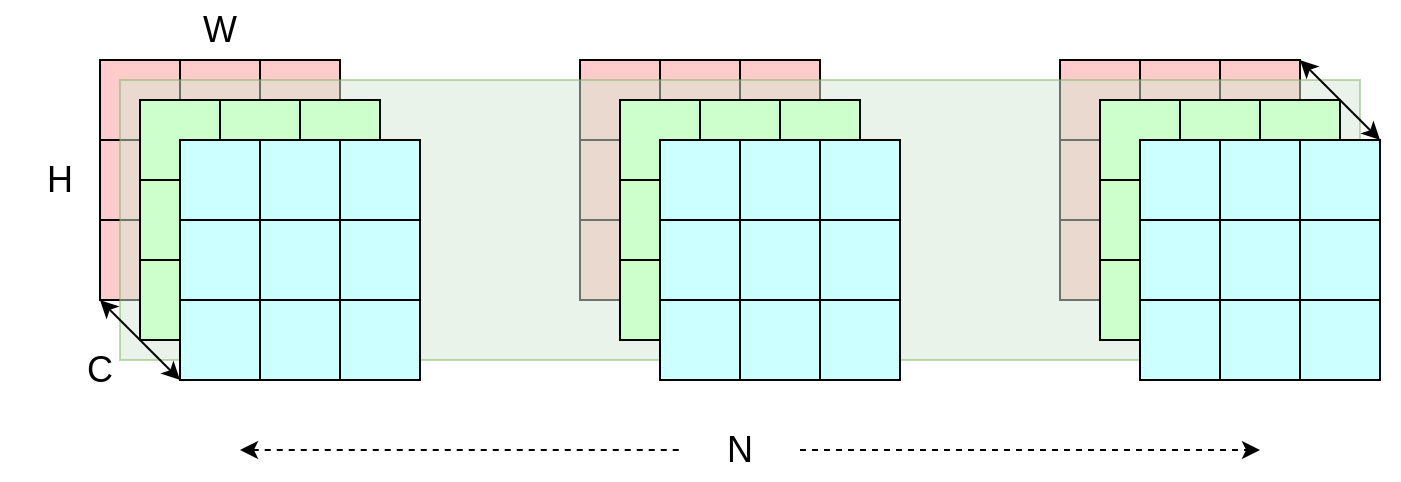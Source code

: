 <mxfile version="20.8.11" type="github" pages="4">
  <diagram name="Page-1" id="73H9CBfih1wd_lHmCo1n">
    <mxGraphModel dx="1050" dy="619" grid="1" gridSize="10" guides="1" tooltips="1" connect="1" arrows="1" fold="1" page="1" pageScale="1" pageWidth="850" pageHeight="1100" math="0" shadow="0">
      <root>
        <mxCell id="0" />
        <mxCell id="1" parent="0" />
        <mxCell id="46tiHvYXBvrRHCsuIv1C-177" value="" style="group" vertex="1" connectable="0" parent="1">
          <mxGeometry x="110" y="270" width="600" height="120" as="geometry" />
        </mxCell>
        <mxCell id="46tiHvYXBvrRHCsuIv1C-137" value="" style="whiteSpace=wrap;html=1;aspect=fixed;fillColor=#FFCCCC;" vertex="1" parent="46tiHvYXBvrRHCsuIv1C-177">
          <mxGeometry x="480" y="80" width="40" height="40" as="geometry" />
        </mxCell>
        <mxCell id="46tiHvYXBvrRHCsuIv1C-138" value="" style="whiteSpace=wrap;html=1;aspect=fixed;fillColor=#FFCCCC;" vertex="1" parent="46tiHvYXBvrRHCsuIv1C-177">
          <mxGeometry x="520" y="80" width="40" height="40" as="geometry" />
        </mxCell>
        <mxCell id="46tiHvYXBvrRHCsuIv1C-139" value="" style="whiteSpace=wrap;html=1;aspect=fixed;fillColor=#FFCCCC;" vertex="1" parent="46tiHvYXBvrRHCsuIv1C-177">
          <mxGeometry x="560" y="80" width="40" height="40" as="geometry" />
        </mxCell>
        <mxCell id="46tiHvYXBvrRHCsuIv1C-140" value="" style="whiteSpace=wrap;html=1;aspect=fixed;fillColor=#FFCCCC;" vertex="1" parent="46tiHvYXBvrRHCsuIv1C-177">
          <mxGeometry x="480" y="40" width="40" height="40" as="geometry" />
        </mxCell>
        <mxCell id="46tiHvYXBvrRHCsuIv1C-141" value="" style="whiteSpace=wrap;html=1;aspect=fixed;fillColor=#FFCCCC;" vertex="1" parent="46tiHvYXBvrRHCsuIv1C-177">
          <mxGeometry x="520" y="40" width="40" height="40" as="geometry" />
        </mxCell>
        <mxCell id="46tiHvYXBvrRHCsuIv1C-142" value="" style="whiteSpace=wrap;html=1;aspect=fixed;fillColor=#FFCCCC;" vertex="1" parent="46tiHvYXBvrRHCsuIv1C-177">
          <mxGeometry x="560" y="40" width="40" height="40" as="geometry" />
        </mxCell>
        <mxCell id="46tiHvYXBvrRHCsuIv1C-143" value="" style="whiteSpace=wrap;html=1;aspect=fixed;fillColor=#FFCCCC;" vertex="1" parent="46tiHvYXBvrRHCsuIv1C-177">
          <mxGeometry x="480" width="40" height="40" as="geometry" />
        </mxCell>
        <mxCell id="46tiHvYXBvrRHCsuIv1C-144" value="" style="whiteSpace=wrap;html=1;aspect=fixed;fillColor=#FFCCCC;" vertex="1" parent="46tiHvYXBvrRHCsuIv1C-177">
          <mxGeometry x="520" width="40" height="40" as="geometry" />
        </mxCell>
        <mxCell id="46tiHvYXBvrRHCsuIv1C-145" value="" style="whiteSpace=wrap;html=1;aspect=fixed;fillColor=#FFCCCC;" vertex="1" parent="46tiHvYXBvrRHCsuIv1C-177">
          <mxGeometry x="560" width="40" height="40" as="geometry" />
        </mxCell>
        <mxCell id="46tiHvYXBvrRHCsuIv1C-106" value="" style="whiteSpace=wrap;html=1;aspect=fixed;fillColor=#FFCCCC;" vertex="1" parent="46tiHvYXBvrRHCsuIv1C-177">
          <mxGeometry x="240" y="80" width="40" height="40" as="geometry" />
        </mxCell>
        <mxCell id="46tiHvYXBvrRHCsuIv1C-107" value="" style="whiteSpace=wrap;html=1;aspect=fixed;fillColor=#FFCCCC;" vertex="1" parent="46tiHvYXBvrRHCsuIv1C-177">
          <mxGeometry x="280" y="80" width="40" height="40" as="geometry" />
        </mxCell>
        <mxCell id="46tiHvYXBvrRHCsuIv1C-108" value="" style="whiteSpace=wrap;html=1;aspect=fixed;fillColor=#FFCCCC;" vertex="1" parent="46tiHvYXBvrRHCsuIv1C-177">
          <mxGeometry x="320" y="80" width="40" height="40" as="geometry" />
        </mxCell>
        <mxCell id="46tiHvYXBvrRHCsuIv1C-109" value="" style="whiteSpace=wrap;html=1;aspect=fixed;fillColor=#FFCCCC;" vertex="1" parent="46tiHvYXBvrRHCsuIv1C-177">
          <mxGeometry x="240" y="40" width="40" height="40" as="geometry" />
        </mxCell>
        <mxCell id="46tiHvYXBvrRHCsuIv1C-110" value="" style="whiteSpace=wrap;html=1;aspect=fixed;fillColor=#FFCCCC;" vertex="1" parent="46tiHvYXBvrRHCsuIv1C-177">
          <mxGeometry x="280" y="40" width="40" height="40" as="geometry" />
        </mxCell>
        <mxCell id="46tiHvYXBvrRHCsuIv1C-111" value="" style="whiteSpace=wrap;html=1;aspect=fixed;fillColor=#FFCCCC;" vertex="1" parent="46tiHvYXBvrRHCsuIv1C-177">
          <mxGeometry x="320" y="40" width="40" height="40" as="geometry" />
        </mxCell>
        <mxCell id="46tiHvYXBvrRHCsuIv1C-112" value="" style="whiteSpace=wrap;html=1;aspect=fixed;fillColor=#FFCCCC;" vertex="1" parent="46tiHvYXBvrRHCsuIv1C-177">
          <mxGeometry x="240" width="40" height="40" as="geometry" />
        </mxCell>
        <mxCell id="46tiHvYXBvrRHCsuIv1C-113" value="" style="whiteSpace=wrap;html=1;aspect=fixed;fillColor=#FFCCCC;" vertex="1" parent="46tiHvYXBvrRHCsuIv1C-177">
          <mxGeometry x="280" width="40" height="40" as="geometry" />
        </mxCell>
        <mxCell id="46tiHvYXBvrRHCsuIv1C-114" value="" style="whiteSpace=wrap;html=1;aspect=fixed;fillColor=#FFCCCC;" vertex="1" parent="46tiHvYXBvrRHCsuIv1C-177">
          <mxGeometry x="320" width="40" height="40" as="geometry" />
        </mxCell>
        <mxCell id="46tiHvYXBvrRHCsuIv1C-76" value="" style="whiteSpace=wrap;html=1;aspect=fixed;fillColor=#FFCCCC;" vertex="1" parent="46tiHvYXBvrRHCsuIv1C-177">
          <mxGeometry y="80" width="40" height="40" as="geometry" />
        </mxCell>
        <mxCell id="46tiHvYXBvrRHCsuIv1C-77" value="" style="whiteSpace=wrap;html=1;aspect=fixed;fillColor=#FFCCCC;" vertex="1" parent="46tiHvYXBvrRHCsuIv1C-177">
          <mxGeometry x="40" y="80" width="40" height="40" as="geometry" />
        </mxCell>
        <mxCell id="46tiHvYXBvrRHCsuIv1C-78" value="" style="whiteSpace=wrap;html=1;aspect=fixed;fillColor=#FFCCCC;" vertex="1" parent="46tiHvYXBvrRHCsuIv1C-177">
          <mxGeometry x="80" y="80" width="40" height="40" as="geometry" />
        </mxCell>
        <mxCell id="46tiHvYXBvrRHCsuIv1C-79" value="" style="whiteSpace=wrap;html=1;aspect=fixed;fillColor=#FFCCCC;" vertex="1" parent="46tiHvYXBvrRHCsuIv1C-177">
          <mxGeometry y="40" width="40" height="40" as="geometry" />
        </mxCell>
        <mxCell id="46tiHvYXBvrRHCsuIv1C-80" value="" style="whiteSpace=wrap;html=1;aspect=fixed;fillColor=#FFCCCC;" vertex="1" parent="46tiHvYXBvrRHCsuIv1C-177">
          <mxGeometry x="40" y="40" width="40" height="40" as="geometry" />
        </mxCell>
        <mxCell id="46tiHvYXBvrRHCsuIv1C-81" value="" style="whiteSpace=wrap;html=1;aspect=fixed;fillColor=#FFCCCC;" vertex="1" parent="46tiHvYXBvrRHCsuIv1C-177">
          <mxGeometry x="80" y="40" width="40" height="40" as="geometry" />
        </mxCell>
        <mxCell id="46tiHvYXBvrRHCsuIv1C-82" value="" style="whiteSpace=wrap;html=1;aspect=fixed;fillColor=#FFCCCC;" vertex="1" parent="46tiHvYXBvrRHCsuIv1C-177">
          <mxGeometry width="40" height="40" as="geometry" />
        </mxCell>
        <mxCell id="46tiHvYXBvrRHCsuIv1C-83" value="" style="whiteSpace=wrap;html=1;aspect=fixed;fillColor=#FFCCCC;" vertex="1" parent="46tiHvYXBvrRHCsuIv1C-177">
          <mxGeometry x="40" width="40" height="40" as="geometry" />
        </mxCell>
        <mxCell id="46tiHvYXBvrRHCsuIv1C-84" value="" style="whiteSpace=wrap;html=1;aspect=fixed;fillColor=#FFCCCC;" vertex="1" parent="46tiHvYXBvrRHCsuIv1C-177">
          <mxGeometry x="80" width="40" height="40" as="geometry" />
        </mxCell>
        <mxCell id="46tiHvYXBvrRHCsuIv1C-167" value="" style="rounded=0;whiteSpace=wrap;html=1;fillColor=#d5e8d4;strokeColor=#82b366;glass=0;opacity=50;" vertex="1" parent="1">
          <mxGeometry x="120" y="280" width="620" height="140" as="geometry" />
        </mxCell>
        <mxCell id="46tiHvYXBvrRHCsuIv1C-175" value="" style="group" vertex="1" connectable="0" parent="1">
          <mxGeometry x="130" y="290" width="620" height="140" as="geometry" />
        </mxCell>
        <mxCell id="46tiHvYXBvrRHCsuIv1C-172" value="" style="group" vertex="1" connectable="0" parent="46tiHvYXBvrRHCsuIv1C-175">
          <mxGeometry width="120" height="120" as="geometry" />
        </mxCell>
        <mxCell id="46tiHvYXBvrRHCsuIv1C-86" value="" style="whiteSpace=wrap;html=1;aspect=fixed;fillColor=#CCFFCC;" vertex="1" parent="46tiHvYXBvrRHCsuIv1C-172">
          <mxGeometry y="80" width="40" height="40" as="geometry" />
        </mxCell>
        <mxCell id="46tiHvYXBvrRHCsuIv1C-87" value="" style="whiteSpace=wrap;html=1;aspect=fixed;fillColor=#CCFFCC;" vertex="1" parent="46tiHvYXBvrRHCsuIv1C-172">
          <mxGeometry x="40" y="80" width="40" height="40" as="geometry" />
        </mxCell>
        <mxCell id="46tiHvYXBvrRHCsuIv1C-88" value="" style="whiteSpace=wrap;html=1;aspect=fixed;fillColor=#CCFFCC;" vertex="1" parent="46tiHvYXBvrRHCsuIv1C-172">
          <mxGeometry x="80" y="80" width="40" height="40" as="geometry" />
        </mxCell>
        <mxCell id="46tiHvYXBvrRHCsuIv1C-89" value="" style="whiteSpace=wrap;html=1;aspect=fixed;fillColor=#CCFFCC;" vertex="1" parent="46tiHvYXBvrRHCsuIv1C-172">
          <mxGeometry y="40" width="40" height="40" as="geometry" />
        </mxCell>
        <mxCell id="46tiHvYXBvrRHCsuIv1C-90" value="" style="whiteSpace=wrap;html=1;aspect=fixed;fillColor=#CCFFCC;" vertex="1" parent="46tiHvYXBvrRHCsuIv1C-172">
          <mxGeometry x="40" y="40" width="40" height="40" as="geometry" />
        </mxCell>
        <mxCell id="46tiHvYXBvrRHCsuIv1C-91" value="" style="whiteSpace=wrap;html=1;aspect=fixed;fillColor=#CCFFCC;" vertex="1" parent="46tiHvYXBvrRHCsuIv1C-172">
          <mxGeometry x="80" y="40" width="40" height="40" as="geometry" />
        </mxCell>
        <mxCell id="46tiHvYXBvrRHCsuIv1C-92" value="" style="whiteSpace=wrap;html=1;aspect=fixed;fillColor=#CCFFCC;" vertex="1" parent="46tiHvYXBvrRHCsuIv1C-172">
          <mxGeometry width="40" height="40" as="geometry" />
        </mxCell>
        <mxCell id="46tiHvYXBvrRHCsuIv1C-93" value="" style="whiteSpace=wrap;html=1;aspect=fixed;fillColor=#CCFFCC;" vertex="1" parent="46tiHvYXBvrRHCsuIv1C-172">
          <mxGeometry x="40" width="40" height="40" as="geometry" />
        </mxCell>
        <mxCell id="46tiHvYXBvrRHCsuIv1C-94" value="" style="whiteSpace=wrap;html=1;aspect=fixed;fillColor=#CCFFCC;" vertex="1" parent="46tiHvYXBvrRHCsuIv1C-172">
          <mxGeometry x="80" width="40" height="40" as="geometry" />
        </mxCell>
        <mxCell id="46tiHvYXBvrRHCsuIv1C-173" value="" style="group" vertex="1" connectable="0" parent="46tiHvYXBvrRHCsuIv1C-175">
          <mxGeometry x="240" width="120" height="120" as="geometry" />
        </mxCell>
        <mxCell id="46tiHvYXBvrRHCsuIv1C-116" value="" style="whiteSpace=wrap;html=1;aspect=fixed;fillColor=#CCFFCC;" vertex="1" parent="46tiHvYXBvrRHCsuIv1C-173">
          <mxGeometry y="80" width="40" height="40" as="geometry" />
        </mxCell>
        <mxCell id="46tiHvYXBvrRHCsuIv1C-117" value="" style="whiteSpace=wrap;html=1;aspect=fixed;fillColor=#CCFFCC;" vertex="1" parent="46tiHvYXBvrRHCsuIv1C-173">
          <mxGeometry x="40" y="80" width="40" height="40" as="geometry" />
        </mxCell>
        <mxCell id="46tiHvYXBvrRHCsuIv1C-118" value="" style="whiteSpace=wrap;html=1;aspect=fixed;fillColor=#CCFFCC;" vertex="1" parent="46tiHvYXBvrRHCsuIv1C-173">
          <mxGeometry x="80" y="80" width="40" height="40" as="geometry" />
        </mxCell>
        <mxCell id="46tiHvYXBvrRHCsuIv1C-119" value="" style="whiteSpace=wrap;html=1;aspect=fixed;fillColor=#CCFFCC;" vertex="1" parent="46tiHvYXBvrRHCsuIv1C-173">
          <mxGeometry y="40" width="40" height="40" as="geometry" />
        </mxCell>
        <mxCell id="46tiHvYXBvrRHCsuIv1C-120" value="" style="whiteSpace=wrap;html=1;aspect=fixed;fillColor=#CCFFCC;" vertex="1" parent="46tiHvYXBvrRHCsuIv1C-173">
          <mxGeometry x="40" y="40" width="40" height="40" as="geometry" />
        </mxCell>
        <mxCell id="46tiHvYXBvrRHCsuIv1C-121" value="" style="whiteSpace=wrap;html=1;aspect=fixed;fillColor=#CCFFCC;" vertex="1" parent="46tiHvYXBvrRHCsuIv1C-173">
          <mxGeometry x="80" y="40" width="40" height="40" as="geometry" />
        </mxCell>
        <mxCell id="46tiHvYXBvrRHCsuIv1C-122" value="" style="whiteSpace=wrap;html=1;aspect=fixed;fillColor=#CCFFCC;" vertex="1" parent="46tiHvYXBvrRHCsuIv1C-173">
          <mxGeometry width="40" height="40" as="geometry" />
        </mxCell>
        <mxCell id="46tiHvYXBvrRHCsuIv1C-123" value="" style="whiteSpace=wrap;html=1;aspect=fixed;fillColor=#CCFFCC;" vertex="1" parent="46tiHvYXBvrRHCsuIv1C-173">
          <mxGeometry x="40" width="40" height="40" as="geometry" />
        </mxCell>
        <mxCell id="46tiHvYXBvrRHCsuIv1C-124" value="" style="whiteSpace=wrap;html=1;aspect=fixed;fillColor=#CCFFCC;" vertex="1" parent="46tiHvYXBvrRHCsuIv1C-173">
          <mxGeometry x="80" width="40" height="40" as="geometry" />
        </mxCell>
        <mxCell id="46tiHvYXBvrRHCsuIv1C-174" value="" style="group" vertex="1" connectable="0" parent="46tiHvYXBvrRHCsuIv1C-175">
          <mxGeometry x="480" width="120" height="120" as="geometry" />
        </mxCell>
        <mxCell id="46tiHvYXBvrRHCsuIv1C-147" value="" style="whiteSpace=wrap;html=1;aspect=fixed;fillColor=#CCFFCC;" vertex="1" parent="46tiHvYXBvrRHCsuIv1C-174">
          <mxGeometry y="80" width="40" height="40" as="geometry" />
        </mxCell>
        <mxCell id="46tiHvYXBvrRHCsuIv1C-148" value="" style="whiteSpace=wrap;html=1;aspect=fixed;fillColor=#CCFFCC;" vertex="1" parent="46tiHvYXBvrRHCsuIv1C-174">
          <mxGeometry x="40" y="80" width="40" height="40" as="geometry" />
        </mxCell>
        <mxCell id="46tiHvYXBvrRHCsuIv1C-149" value="" style="whiteSpace=wrap;html=1;aspect=fixed;fillColor=#CCFFCC;" vertex="1" parent="46tiHvYXBvrRHCsuIv1C-174">
          <mxGeometry x="80" y="80" width="40" height="40" as="geometry" />
        </mxCell>
        <mxCell id="46tiHvYXBvrRHCsuIv1C-150" value="" style="whiteSpace=wrap;html=1;aspect=fixed;fillColor=#CCFFCC;" vertex="1" parent="46tiHvYXBvrRHCsuIv1C-174">
          <mxGeometry y="40" width="40" height="40" as="geometry" />
        </mxCell>
        <mxCell id="46tiHvYXBvrRHCsuIv1C-151" value="" style="whiteSpace=wrap;html=1;aspect=fixed;fillColor=#CCFFCC;" vertex="1" parent="46tiHvYXBvrRHCsuIv1C-174">
          <mxGeometry x="40" y="40" width="40" height="40" as="geometry" />
        </mxCell>
        <mxCell id="46tiHvYXBvrRHCsuIv1C-152" value="" style="whiteSpace=wrap;html=1;aspect=fixed;fillColor=#CCFFCC;" vertex="1" parent="46tiHvYXBvrRHCsuIv1C-174">
          <mxGeometry x="80" y="40" width="40" height="40" as="geometry" />
        </mxCell>
        <mxCell id="46tiHvYXBvrRHCsuIv1C-153" value="" style="whiteSpace=wrap;html=1;aspect=fixed;fillColor=#CCFFCC;" vertex="1" parent="46tiHvYXBvrRHCsuIv1C-174">
          <mxGeometry width="40" height="40" as="geometry" />
        </mxCell>
        <mxCell id="46tiHvYXBvrRHCsuIv1C-154" value="" style="whiteSpace=wrap;html=1;aspect=fixed;fillColor=#CCFFCC;" vertex="1" parent="46tiHvYXBvrRHCsuIv1C-174">
          <mxGeometry x="40" width="40" height="40" as="geometry" />
        </mxCell>
        <mxCell id="46tiHvYXBvrRHCsuIv1C-155" value="" style="whiteSpace=wrap;html=1;aspect=fixed;fillColor=#CCFFCC;" vertex="1" parent="46tiHvYXBvrRHCsuIv1C-174">
          <mxGeometry x="80" width="40" height="40" as="geometry" />
        </mxCell>
        <mxCell id="46tiHvYXBvrRHCsuIv1C-176" value="" style="group" vertex="1" connectable="0" parent="46tiHvYXBvrRHCsuIv1C-175">
          <mxGeometry x="20" y="20" width="600" height="120" as="geometry" />
        </mxCell>
        <mxCell id="46tiHvYXBvrRHCsuIv1C-95" value="" style="group;fillColor=none;" vertex="1" connectable="0" parent="46tiHvYXBvrRHCsuIv1C-176">
          <mxGeometry width="120" height="120" as="geometry" />
        </mxCell>
        <mxCell id="46tiHvYXBvrRHCsuIv1C-96" value="" style="whiteSpace=wrap;html=1;aspect=fixed;fillColor=#CCFFFF;" vertex="1" parent="46tiHvYXBvrRHCsuIv1C-95">
          <mxGeometry y="80" width="40" height="40" as="geometry" />
        </mxCell>
        <mxCell id="46tiHvYXBvrRHCsuIv1C-97" value="" style="whiteSpace=wrap;html=1;aspect=fixed;fillColor=#CCFFFF;" vertex="1" parent="46tiHvYXBvrRHCsuIv1C-95">
          <mxGeometry x="40" y="80" width="40" height="40" as="geometry" />
        </mxCell>
        <mxCell id="46tiHvYXBvrRHCsuIv1C-98" value="" style="whiteSpace=wrap;html=1;aspect=fixed;fillColor=#CCFFFF;" vertex="1" parent="46tiHvYXBvrRHCsuIv1C-95">
          <mxGeometry x="80" y="80" width="40" height="40" as="geometry" />
        </mxCell>
        <mxCell id="46tiHvYXBvrRHCsuIv1C-99" value="" style="whiteSpace=wrap;html=1;aspect=fixed;fillColor=#CCFFFF;" vertex="1" parent="46tiHvYXBvrRHCsuIv1C-95">
          <mxGeometry y="40" width="40" height="40" as="geometry" />
        </mxCell>
        <mxCell id="46tiHvYXBvrRHCsuIv1C-100" value="" style="whiteSpace=wrap;html=1;aspect=fixed;fillColor=#CCFFFF;" vertex="1" parent="46tiHvYXBvrRHCsuIv1C-95">
          <mxGeometry x="40" y="40" width="40" height="40" as="geometry" />
        </mxCell>
        <mxCell id="46tiHvYXBvrRHCsuIv1C-101" value="" style="whiteSpace=wrap;html=1;aspect=fixed;fillColor=#CCFFFF;" vertex="1" parent="46tiHvYXBvrRHCsuIv1C-95">
          <mxGeometry x="80" y="40" width="40" height="40" as="geometry" />
        </mxCell>
        <mxCell id="46tiHvYXBvrRHCsuIv1C-102" value="" style="whiteSpace=wrap;html=1;aspect=fixed;fillColor=#CCFFFF;" vertex="1" parent="46tiHvYXBvrRHCsuIv1C-95">
          <mxGeometry width="40" height="40" as="geometry" />
        </mxCell>
        <mxCell id="46tiHvYXBvrRHCsuIv1C-103" value="" style="whiteSpace=wrap;html=1;aspect=fixed;fillColor=#CCFFFF;" vertex="1" parent="46tiHvYXBvrRHCsuIv1C-95">
          <mxGeometry x="40" width="40" height="40" as="geometry" />
        </mxCell>
        <mxCell id="46tiHvYXBvrRHCsuIv1C-104" value="" style="whiteSpace=wrap;html=1;aspect=fixed;fillColor=#CCFFFF;" vertex="1" parent="46tiHvYXBvrRHCsuIv1C-95">
          <mxGeometry x="80" width="40" height="40" as="geometry" />
        </mxCell>
        <mxCell id="46tiHvYXBvrRHCsuIv1C-125" value="" style="group;fillColor=none;" vertex="1" connectable="0" parent="46tiHvYXBvrRHCsuIv1C-176">
          <mxGeometry x="240" width="120" height="120" as="geometry" />
        </mxCell>
        <mxCell id="46tiHvYXBvrRHCsuIv1C-126" value="" style="whiteSpace=wrap;html=1;aspect=fixed;fillColor=#CCFFFF;" vertex="1" parent="46tiHvYXBvrRHCsuIv1C-125">
          <mxGeometry y="80" width="40" height="40" as="geometry" />
        </mxCell>
        <mxCell id="46tiHvYXBvrRHCsuIv1C-127" value="" style="whiteSpace=wrap;html=1;aspect=fixed;fillColor=#CCFFFF;" vertex="1" parent="46tiHvYXBvrRHCsuIv1C-125">
          <mxGeometry x="40" y="80" width="40" height="40" as="geometry" />
        </mxCell>
        <mxCell id="46tiHvYXBvrRHCsuIv1C-128" value="" style="whiteSpace=wrap;html=1;aspect=fixed;fillColor=#CCFFFF;" vertex="1" parent="46tiHvYXBvrRHCsuIv1C-125">
          <mxGeometry x="80" y="80" width="40" height="40" as="geometry" />
        </mxCell>
        <mxCell id="46tiHvYXBvrRHCsuIv1C-129" value="" style="whiteSpace=wrap;html=1;aspect=fixed;fillColor=#CCFFFF;" vertex="1" parent="46tiHvYXBvrRHCsuIv1C-125">
          <mxGeometry y="40" width="40" height="40" as="geometry" />
        </mxCell>
        <mxCell id="46tiHvYXBvrRHCsuIv1C-130" value="" style="whiteSpace=wrap;html=1;aspect=fixed;fillColor=#CCFFFF;" vertex="1" parent="46tiHvYXBvrRHCsuIv1C-125">
          <mxGeometry x="40" y="40" width="40" height="40" as="geometry" />
        </mxCell>
        <mxCell id="46tiHvYXBvrRHCsuIv1C-131" value="" style="whiteSpace=wrap;html=1;aspect=fixed;fillColor=#CCFFFF;" vertex="1" parent="46tiHvYXBvrRHCsuIv1C-125">
          <mxGeometry x="80" y="40" width="40" height="40" as="geometry" />
        </mxCell>
        <mxCell id="46tiHvYXBvrRHCsuIv1C-132" value="" style="whiteSpace=wrap;html=1;aspect=fixed;fillColor=#CCFFFF;" vertex="1" parent="46tiHvYXBvrRHCsuIv1C-125">
          <mxGeometry width="40" height="40" as="geometry" />
        </mxCell>
        <mxCell id="46tiHvYXBvrRHCsuIv1C-133" value="" style="whiteSpace=wrap;html=1;aspect=fixed;fillColor=#CCFFFF;" vertex="1" parent="46tiHvYXBvrRHCsuIv1C-125">
          <mxGeometry x="40" width="40" height="40" as="geometry" />
        </mxCell>
        <mxCell id="46tiHvYXBvrRHCsuIv1C-134" value="" style="whiteSpace=wrap;html=1;aspect=fixed;fillColor=#CCFFFF;" vertex="1" parent="46tiHvYXBvrRHCsuIv1C-125">
          <mxGeometry x="80" width="40" height="40" as="geometry" />
        </mxCell>
        <mxCell id="46tiHvYXBvrRHCsuIv1C-171" value="" style="group" vertex="1" connectable="0" parent="46tiHvYXBvrRHCsuIv1C-176">
          <mxGeometry x="480" width="120" height="120" as="geometry" />
        </mxCell>
        <mxCell id="46tiHvYXBvrRHCsuIv1C-157" value="" style="whiteSpace=wrap;html=1;aspect=fixed;fillColor=#CCFFFF;" vertex="1" parent="46tiHvYXBvrRHCsuIv1C-171">
          <mxGeometry y="80" width="40" height="40" as="geometry" />
        </mxCell>
        <mxCell id="46tiHvYXBvrRHCsuIv1C-158" value="" style="whiteSpace=wrap;html=1;aspect=fixed;fillColor=#CCFFFF;" vertex="1" parent="46tiHvYXBvrRHCsuIv1C-171">
          <mxGeometry x="40" y="80" width="40" height="40" as="geometry" />
        </mxCell>
        <mxCell id="46tiHvYXBvrRHCsuIv1C-159" value="" style="whiteSpace=wrap;html=1;aspect=fixed;fillColor=#CCFFFF;" vertex="1" parent="46tiHvYXBvrRHCsuIv1C-171">
          <mxGeometry x="80" y="80" width="40" height="40" as="geometry" />
        </mxCell>
        <mxCell id="46tiHvYXBvrRHCsuIv1C-160" value="" style="whiteSpace=wrap;html=1;aspect=fixed;fillColor=#CCFFFF;" vertex="1" parent="46tiHvYXBvrRHCsuIv1C-171">
          <mxGeometry y="40" width="40" height="40" as="geometry" />
        </mxCell>
        <mxCell id="46tiHvYXBvrRHCsuIv1C-161" value="" style="whiteSpace=wrap;html=1;aspect=fixed;fillColor=#CCFFFF;" vertex="1" parent="46tiHvYXBvrRHCsuIv1C-171">
          <mxGeometry x="40" y="40" width="40" height="40" as="geometry" />
        </mxCell>
        <mxCell id="46tiHvYXBvrRHCsuIv1C-162" value="" style="whiteSpace=wrap;html=1;aspect=fixed;fillColor=#CCFFFF;" vertex="1" parent="46tiHvYXBvrRHCsuIv1C-171">
          <mxGeometry x="80" y="40" width="40" height="40" as="geometry" />
        </mxCell>
        <mxCell id="46tiHvYXBvrRHCsuIv1C-163" value="" style="whiteSpace=wrap;html=1;aspect=fixed;fillColor=#CCFFFF;" vertex="1" parent="46tiHvYXBvrRHCsuIv1C-171">
          <mxGeometry width="40" height="40" as="geometry" />
        </mxCell>
        <mxCell id="46tiHvYXBvrRHCsuIv1C-164" value="" style="whiteSpace=wrap;html=1;aspect=fixed;fillColor=#CCFFFF;" vertex="1" parent="46tiHvYXBvrRHCsuIv1C-171">
          <mxGeometry x="40" width="40" height="40" as="geometry" />
        </mxCell>
        <mxCell id="46tiHvYXBvrRHCsuIv1C-165" value="" style="whiteSpace=wrap;html=1;aspect=fixed;fillColor=#CCFFFF;" vertex="1" parent="46tiHvYXBvrRHCsuIv1C-171">
          <mxGeometry x="80" width="40" height="40" as="geometry" />
        </mxCell>
        <mxCell id="46tiHvYXBvrRHCsuIv1C-178" value="" style="endArrow=classic;startArrow=classic;html=1;rounded=0;entryX=1;entryY=0;entryDx=0;entryDy=0;exitX=1;exitY=0;exitDx=0;exitDy=0;" edge="1" parent="1" source="46tiHvYXBvrRHCsuIv1C-145" target="46tiHvYXBvrRHCsuIv1C-165">
          <mxGeometry width="50" height="50" relative="1" as="geometry">
            <mxPoint x="720" y="260" as="sourcePoint" />
            <mxPoint x="760" y="300" as="targetPoint" />
          </mxGeometry>
        </mxCell>
        <mxCell id="46tiHvYXBvrRHCsuIv1C-179" value="" style="endArrow=classic;startArrow=classic;html=1;rounded=0;exitX=0;exitY=1;exitDx=0;exitDy=0;entryX=0;entryY=1;entryDx=0;entryDy=0;" edge="1" parent="1" source="46tiHvYXBvrRHCsuIv1C-76" target="46tiHvYXBvrRHCsuIv1C-96">
          <mxGeometry width="50" height="50" relative="1" as="geometry">
            <mxPoint x="720" y="280" as="sourcePoint" />
            <mxPoint x="80" y="450" as="targetPoint" />
          </mxGeometry>
        </mxCell>
        <mxCell id="CRIsOQ3-V_YaS2e_dEpI-5" value="" style="group" vertex="1" connectable="0" parent="1">
          <mxGeometry x="60" y="240" width="140" height="200" as="geometry" />
        </mxCell>
        <mxCell id="CRIsOQ3-V_YaS2e_dEpI-1" value="&lt;font style=&quot;font-size: 18px;&quot;&gt;H&lt;/font&gt;" style="text;strokeColor=none;align=center;fillColor=none;html=1;verticalAlign=middle;whiteSpace=wrap;rounded=0;" vertex="1" parent="CRIsOQ3-V_YaS2e_dEpI-5">
          <mxGeometry y="75" width="60" height="30" as="geometry" />
        </mxCell>
        <mxCell id="CRIsOQ3-V_YaS2e_dEpI-2" value="&lt;font style=&quot;font-size: 18px;&quot;&gt;W&lt;/font&gt;" style="text;strokeColor=none;align=center;fillColor=none;html=1;verticalAlign=middle;whiteSpace=wrap;rounded=0;" vertex="1" parent="CRIsOQ3-V_YaS2e_dEpI-5">
          <mxGeometry x="80" width="60" height="30" as="geometry" />
        </mxCell>
        <mxCell id="CRIsOQ3-V_YaS2e_dEpI-3" value="&lt;font style=&quot;font-size: 18px;&quot;&gt;C&lt;/font&gt;" style="text;strokeColor=none;align=center;fillColor=none;html=1;verticalAlign=middle;whiteSpace=wrap;rounded=0;" vertex="1" parent="CRIsOQ3-V_YaS2e_dEpI-5">
          <mxGeometry x="20" y="170" width="60" height="30" as="geometry" />
        </mxCell>
        <mxCell id="_v1hW3p0XYmbJO2bgSYn-2" value="" style="endArrow=classic;startArrow=none;html=1;rounded=0;fontSize=18;dashed=1;" edge="1" parent="1" source="_v1hW3p0XYmbJO2bgSYn-1">
          <mxGeometry width="50" height="50" relative="1" as="geometry">
            <mxPoint x="180" y="460" as="sourcePoint" />
            <mxPoint x="690" y="465" as="targetPoint" />
          </mxGeometry>
        </mxCell>
        <mxCell id="_v1hW3p0XYmbJO2bgSYn-3" value="" style="endArrow=none;startArrow=classic;html=1;rounded=0;fontSize=18;dashed=1;" edge="1" parent="1" target="_v1hW3p0XYmbJO2bgSYn-1">
          <mxGeometry width="50" height="50" relative="1" as="geometry">
            <mxPoint x="180" y="465" as="sourcePoint" />
            <mxPoint x="690" y="460" as="targetPoint" />
          </mxGeometry>
        </mxCell>
        <mxCell id="_v1hW3p0XYmbJO2bgSYn-1" value="N" style="text;strokeColor=none;align=center;fillColor=none;html=1;verticalAlign=middle;whiteSpace=wrap;rounded=0;fontSize=18;" vertex="1" parent="1">
          <mxGeometry x="400" y="450" width="60" height="30" as="geometry" />
        </mxCell>
      </root>
    </mxGraphModel>
  </diagram>
  <diagram id="8BjwuNYLxlb46O_tfolo" name="Page-2">
    <mxGraphModel dx="1050" dy="619" grid="1" gridSize="10" guides="1" tooltips="1" connect="1" arrows="1" fold="1" page="1" pageScale="1" pageWidth="850" pageHeight="1100" math="0" shadow="0">
      <root>
        <mxCell id="0" />
        <mxCell id="1" parent="0" />
        <mxCell id="OoBf4YDBdB8mfdTsz7xy-1" value="" style="group" vertex="1" connectable="0" parent="1">
          <mxGeometry x="120" y="80" width="600" height="120" as="geometry" />
        </mxCell>
        <mxCell id="OoBf4YDBdB8mfdTsz7xy-2" value="" style="whiteSpace=wrap;html=1;aspect=fixed;fillColor=#FFCCCC;" vertex="1" parent="OoBf4YDBdB8mfdTsz7xy-1">
          <mxGeometry x="480" y="80" width="40" height="40" as="geometry" />
        </mxCell>
        <mxCell id="OoBf4YDBdB8mfdTsz7xy-3" value="" style="whiteSpace=wrap;html=1;aspect=fixed;fillColor=#FFCCCC;" vertex="1" parent="OoBf4YDBdB8mfdTsz7xy-1">
          <mxGeometry x="520" y="80" width="40" height="40" as="geometry" />
        </mxCell>
        <mxCell id="OoBf4YDBdB8mfdTsz7xy-4" value="" style="whiteSpace=wrap;html=1;aspect=fixed;fillColor=#FFCCCC;" vertex="1" parent="OoBf4YDBdB8mfdTsz7xy-1">
          <mxGeometry x="560" y="80" width="40" height="40" as="geometry" />
        </mxCell>
        <mxCell id="OoBf4YDBdB8mfdTsz7xy-5" value="" style="whiteSpace=wrap;html=1;aspect=fixed;fillColor=#FFCCCC;" vertex="1" parent="OoBf4YDBdB8mfdTsz7xy-1">
          <mxGeometry x="480" y="40" width="40" height="40" as="geometry" />
        </mxCell>
        <mxCell id="OoBf4YDBdB8mfdTsz7xy-6" value="" style="whiteSpace=wrap;html=1;aspect=fixed;fillColor=#FFCCCC;" vertex="1" parent="OoBf4YDBdB8mfdTsz7xy-1">
          <mxGeometry x="520" y="40" width="40" height="40" as="geometry" />
        </mxCell>
        <mxCell id="OoBf4YDBdB8mfdTsz7xy-7" value="" style="whiteSpace=wrap;html=1;aspect=fixed;fillColor=#FFCCCC;" vertex="1" parent="OoBf4YDBdB8mfdTsz7xy-1">
          <mxGeometry x="560" y="40" width="40" height="40" as="geometry" />
        </mxCell>
        <mxCell id="OoBf4YDBdB8mfdTsz7xy-8" value="" style="whiteSpace=wrap;html=1;aspect=fixed;fillColor=#FFCCCC;" vertex="1" parent="OoBf4YDBdB8mfdTsz7xy-1">
          <mxGeometry x="480" width="40" height="40" as="geometry" />
        </mxCell>
        <mxCell id="OoBf4YDBdB8mfdTsz7xy-9" value="" style="whiteSpace=wrap;html=1;aspect=fixed;fillColor=#FFCCCC;" vertex="1" parent="OoBf4YDBdB8mfdTsz7xy-1">
          <mxGeometry x="520" width="40" height="40" as="geometry" />
        </mxCell>
        <mxCell id="OoBf4YDBdB8mfdTsz7xy-10" value="" style="whiteSpace=wrap;html=1;aspect=fixed;fillColor=#FFCCCC;" vertex="1" parent="OoBf4YDBdB8mfdTsz7xy-1">
          <mxGeometry x="560" width="40" height="40" as="geometry" />
        </mxCell>
        <mxCell id="OoBf4YDBdB8mfdTsz7xy-11" value="" style="whiteSpace=wrap;html=1;aspect=fixed;fillColor=#FFCCCC;" vertex="1" parent="OoBf4YDBdB8mfdTsz7xy-1">
          <mxGeometry x="240" y="80" width="40" height="40" as="geometry" />
        </mxCell>
        <mxCell id="OoBf4YDBdB8mfdTsz7xy-12" value="" style="whiteSpace=wrap;html=1;aspect=fixed;fillColor=#FFCCCC;" vertex="1" parent="OoBf4YDBdB8mfdTsz7xy-1">
          <mxGeometry x="280" y="80" width="40" height="40" as="geometry" />
        </mxCell>
        <mxCell id="OoBf4YDBdB8mfdTsz7xy-13" value="" style="whiteSpace=wrap;html=1;aspect=fixed;fillColor=#FFCCCC;" vertex="1" parent="OoBf4YDBdB8mfdTsz7xy-1">
          <mxGeometry x="320" y="80" width="40" height="40" as="geometry" />
        </mxCell>
        <mxCell id="OoBf4YDBdB8mfdTsz7xy-14" value="" style="whiteSpace=wrap;html=1;aspect=fixed;fillColor=#FFCCCC;" vertex="1" parent="OoBf4YDBdB8mfdTsz7xy-1">
          <mxGeometry x="240" y="40" width="40" height="40" as="geometry" />
        </mxCell>
        <mxCell id="OoBf4YDBdB8mfdTsz7xy-15" value="" style="whiteSpace=wrap;html=1;aspect=fixed;fillColor=#FFCCCC;" vertex="1" parent="OoBf4YDBdB8mfdTsz7xy-1">
          <mxGeometry x="280" y="40" width="40" height="40" as="geometry" />
        </mxCell>
        <mxCell id="OoBf4YDBdB8mfdTsz7xy-16" value="" style="whiteSpace=wrap;html=1;aspect=fixed;fillColor=#FFCCCC;" vertex="1" parent="OoBf4YDBdB8mfdTsz7xy-1">
          <mxGeometry x="320" y="40" width="40" height="40" as="geometry" />
        </mxCell>
        <mxCell id="OoBf4YDBdB8mfdTsz7xy-17" value="" style="whiteSpace=wrap;html=1;aspect=fixed;fillColor=#FFCCCC;" vertex="1" parent="OoBf4YDBdB8mfdTsz7xy-1">
          <mxGeometry x="240" width="40" height="40" as="geometry" />
        </mxCell>
        <mxCell id="OoBf4YDBdB8mfdTsz7xy-18" value="" style="whiteSpace=wrap;html=1;aspect=fixed;fillColor=#FFCCCC;" vertex="1" parent="OoBf4YDBdB8mfdTsz7xy-1">
          <mxGeometry x="280" width="40" height="40" as="geometry" />
        </mxCell>
        <mxCell id="OoBf4YDBdB8mfdTsz7xy-19" value="" style="whiteSpace=wrap;html=1;aspect=fixed;fillColor=#FFCCCC;" vertex="1" parent="OoBf4YDBdB8mfdTsz7xy-1">
          <mxGeometry x="320" width="40" height="40" as="geometry" />
        </mxCell>
        <mxCell id="OoBf4YDBdB8mfdTsz7xy-20" value="" style="whiteSpace=wrap;html=1;aspect=fixed;fillColor=#FFCCCC;" vertex="1" parent="OoBf4YDBdB8mfdTsz7xy-1">
          <mxGeometry y="80" width="40" height="40" as="geometry" />
        </mxCell>
        <mxCell id="OoBf4YDBdB8mfdTsz7xy-21" value="" style="whiteSpace=wrap;html=1;aspect=fixed;fillColor=#FFCCCC;" vertex="1" parent="OoBf4YDBdB8mfdTsz7xy-1">
          <mxGeometry x="40" y="80" width="40" height="40" as="geometry" />
        </mxCell>
        <mxCell id="OoBf4YDBdB8mfdTsz7xy-22" value="" style="whiteSpace=wrap;html=1;aspect=fixed;fillColor=#FFCCCC;" vertex="1" parent="OoBf4YDBdB8mfdTsz7xy-1">
          <mxGeometry x="80" y="80" width="40" height="40" as="geometry" />
        </mxCell>
        <mxCell id="OoBf4YDBdB8mfdTsz7xy-23" value="" style="whiteSpace=wrap;html=1;aspect=fixed;fillColor=#FFCCCC;" vertex="1" parent="OoBf4YDBdB8mfdTsz7xy-1">
          <mxGeometry y="40" width="40" height="40" as="geometry" />
        </mxCell>
        <mxCell id="OoBf4YDBdB8mfdTsz7xy-24" value="" style="whiteSpace=wrap;html=1;aspect=fixed;fillColor=#FFCCCC;" vertex="1" parent="OoBf4YDBdB8mfdTsz7xy-1">
          <mxGeometry x="40" y="40" width="40" height="40" as="geometry" />
        </mxCell>
        <mxCell id="OoBf4YDBdB8mfdTsz7xy-25" value="" style="whiteSpace=wrap;html=1;aspect=fixed;fillColor=#FFCCCC;" vertex="1" parent="OoBf4YDBdB8mfdTsz7xy-1">
          <mxGeometry x="80" y="40" width="40" height="40" as="geometry" />
        </mxCell>
        <mxCell id="OoBf4YDBdB8mfdTsz7xy-26" value="" style="whiteSpace=wrap;html=1;aspect=fixed;fillColor=#FFCCCC;" vertex="1" parent="OoBf4YDBdB8mfdTsz7xy-1">
          <mxGeometry width="40" height="40" as="geometry" />
        </mxCell>
        <mxCell id="OoBf4YDBdB8mfdTsz7xy-27" value="" style="whiteSpace=wrap;html=1;aspect=fixed;fillColor=#FFCCCC;" vertex="1" parent="OoBf4YDBdB8mfdTsz7xy-1">
          <mxGeometry x="40" width="40" height="40" as="geometry" />
        </mxCell>
        <mxCell id="OoBf4YDBdB8mfdTsz7xy-28" value="" style="whiteSpace=wrap;html=1;aspect=fixed;fillColor=#FFCCCC;" vertex="1" parent="OoBf4YDBdB8mfdTsz7xy-1">
          <mxGeometry x="80" width="40" height="40" as="geometry" />
        </mxCell>
        <mxCell id="OoBf4YDBdB8mfdTsz7xy-30" value="" style="group" vertex="1" connectable="0" parent="1">
          <mxGeometry x="140" y="100" width="620" height="140" as="geometry" />
        </mxCell>
        <mxCell id="OoBf4YDBdB8mfdTsz7xy-31" value="" style="group" vertex="1" connectable="0" parent="OoBf4YDBdB8mfdTsz7xy-30">
          <mxGeometry width="120" height="120" as="geometry" />
        </mxCell>
        <mxCell id="OoBf4YDBdB8mfdTsz7xy-32" value="" style="whiteSpace=wrap;html=1;aspect=fixed;fillColor=#CCFFCC;" vertex="1" parent="OoBf4YDBdB8mfdTsz7xy-31">
          <mxGeometry y="80" width="40" height="40" as="geometry" />
        </mxCell>
        <mxCell id="OoBf4YDBdB8mfdTsz7xy-33" value="" style="whiteSpace=wrap;html=1;aspect=fixed;fillColor=#CCFFCC;" vertex="1" parent="OoBf4YDBdB8mfdTsz7xy-31">
          <mxGeometry x="40" y="80" width="40" height="40" as="geometry" />
        </mxCell>
        <mxCell id="OoBf4YDBdB8mfdTsz7xy-34" value="" style="whiteSpace=wrap;html=1;aspect=fixed;fillColor=#CCFFCC;" vertex="1" parent="OoBf4YDBdB8mfdTsz7xy-31">
          <mxGeometry x="80" y="80" width="40" height="40" as="geometry" />
        </mxCell>
        <mxCell id="OoBf4YDBdB8mfdTsz7xy-35" value="" style="whiteSpace=wrap;html=1;aspect=fixed;fillColor=#CCFFCC;" vertex="1" parent="OoBf4YDBdB8mfdTsz7xy-31">
          <mxGeometry y="40" width="40" height="40" as="geometry" />
        </mxCell>
        <mxCell id="OoBf4YDBdB8mfdTsz7xy-36" value="" style="whiteSpace=wrap;html=1;aspect=fixed;fillColor=#CCFFCC;" vertex="1" parent="OoBf4YDBdB8mfdTsz7xy-31">
          <mxGeometry x="40" y="40" width="40" height="40" as="geometry" />
        </mxCell>
        <mxCell id="OoBf4YDBdB8mfdTsz7xy-37" value="" style="whiteSpace=wrap;html=1;aspect=fixed;fillColor=#CCFFCC;" vertex="1" parent="OoBf4YDBdB8mfdTsz7xy-31">
          <mxGeometry x="80" y="40" width="40" height="40" as="geometry" />
        </mxCell>
        <mxCell id="OoBf4YDBdB8mfdTsz7xy-38" value="" style="whiteSpace=wrap;html=1;aspect=fixed;fillColor=#CCFFCC;" vertex="1" parent="OoBf4YDBdB8mfdTsz7xy-31">
          <mxGeometry width="40" height="40" as="geometry" />
        </mxCell>
        <mxCell id="OoBf4YDBdB8mfdTsz7xy-39" value="" style="whiteSpace=wrap;html=1;aspect=fixed;fillColor=#CCFFCC;" vertex="1" parent="OoBf4YDBdB8mfdTsz7xy-31">
          <mxGeometry x="40" width="40" height="40" as="geometry" />
        </mxCell>
        <mxCell id="OoBf4YDBdB8mfdTsz7xy-40" value="" style="whiteSpace=wrap;html=1;aspect=fixed;fillColor=#CCFFCC;" vertex="1" parent="OoBf4YDBdB8mfdTsz7xy-31">
          <mxGeometry x="80" width="40" height="40" as="geometry" />
        </mxCell>
        <mxCell id="OoBf4YDBdB8mfdTsz7xy-41" value="" style="group" vertex="1" connectable="0" parent="OoBf4YDBdB8mfdTsz7xy-30">
          <mxGeometry x="240" width="120" height="120" as="geometry" />
        </mxCell>
        <mxCell id="OoBf4YDBdB8mfdTsz7xy-42" value="" style="whiteSpace=wrap;html=1;aspect=fixed;fillColor=#CCFFCC;" vertex="1" parent="OoBf4YDBdB8mfdTsz7xy-41">
          <mxGeometry y="80" width="40" height="40" as="geometry" />
        </mxCell>
        <mxCell id="OoBf4YDBdB8mfdTsz7xy-43" value="" style="whiteSpace=wrap;html=1;aspect=fixed;fillColor=#CCFFCC;" vertex="1" parent="OoBf4YDBdB8mfdTsz7xy-41">
          <mxGeometry x="40" y="80" width="40" height="40" as="geometry" />
        </mxCell>
        <mxCell id="OoBf4YDBdB8mfdTsz7xy-44" value="" style="whiteSpace=wrap;html=1;aspect=fixed;fillColor=#CCFFCC;" vertex="1" parent="OoBf4YDBdB8mfdTsz7xy-41">
          <mxGeometry x="80" y="80" width="40" height="40" as="geometry" />
        </mxCell>
        <mxCell id="OoBf4YDBdB8mfdTsz7xy-45" value="" style="whiteSpace=wrap;html=1;aspect=fixed;fillColor=#CCFFCC;" vertex="1" parent="OoBf4YDBdB8mfdTsz7xy-41">
          <mxGeometry y="40" width="40" height="40" as="geometry" />
        </mxCell>
        <mxCell id="OoBf4YDBdB8mfdTsz7xy-46" value="" style="whiteSpace=wrap;html=1;aspect=fixed;fillColor=#CCFFCC;" vertex="1" parent="OoBf4YDBdB8mfdTsz7xy-41">
          <mxGeometry x="40" y="40" width="40" height="40" as="geometry" />
        </mxCell>
        <mxCell id="OoBf4YDBdB8mfdTsz7xy-47" value="" style="whiteSpace=wrap;html=1;aspect=fixed;fillColor=#CCFFCC;" vertex="1" parent="OoBf4YDBdB8mfdTsz7xy-41">
          <mxGeometry x="80" y="40" width="40" height="40" as="geometry" />
        </mxCell>
        <mxCell id="OoBf4YDBdB8mfdTsz7xy-48" value="" style="whiteSpace=wrap;html=1;aspect=fixed;fillColor=#CCFFCC;" vertex="1" parent="OoBf4YDBdB8mfdTsz7xy-41">
          <mxGeometry width="40" height="40" as="geometry" />
        </mxCell>
        <mxCell id="OoBf4YDBdB8mfdTsz7xy-49" value="" style="whiteSpace=wrap;html=1;aspect=fixed;fillColor=#CCFFCC;" vertex="1" parent="OoBf4YDBdB8mfdTsz7xy-41">
          <mxGeometry x="40" width="40" height="40" as="geometry" />
        </mxCell>
        <mxCell id="OoBf4YDBdB8mfdTsz7xy-50" value="" style="whiteSpace=wrap;html=1;aspect=fixed;fillColor=#CCFFCC;" vertex="1" parent="OoBf4YDBdB8mfdTsz7xy-41">
          <mxGeometry x="80" width="40" height="40" as="geometry" />
        </mxCell>
        <mxCell id="OoBf4YDBdB8mfdTsz7xy-51" value="" style="group" vertex="1" connectable="0" parent="OoBf4YDBdB8mfdTsz7xy-30">
          <mxGeometry x="480" width="120" height="120" as="geometry" />
        </mxCell>
        <mxCell id="OoBf4YDBdB8mfdTsz7xy-52" value="" style="whiteSpace=wrap;html=1;aspect=fixed;fillColor=#CCFFCC;" vertex="1" parent="OoBf4YDBdB8mfdTsz7xy-51">
          <mxGeometry y="80" width="40" height="40" as="geometry" />
        </mxCell>
        <mxCell id="OoBf4YDBdB8mfdTsz7xy-53" value="" style="whiteSpace=wrap;html=1;aspect=fixed;fillColor=#CCFFCC;" vertex="1" parent="OoBf4YDBdB8mfdTsz7xy-51">
          <mxGeometry x="40" y="80" width="40" height="40" as="geometry" />
        </mxCell>
        <mxCell id="OoBf4YDBdB8mfdTsz7xy-54" value="" style="whiteSpace=wrap;html=1;aspect=fixed;fillColor=#CCFFCC;" vertex="1" parent="OoBf4YDBdB8mfdTsz7xy-51">
          <mxGeometry x="80" y="80" width="40" height="40" as="geometry" />
        </mxCell>
        <mxCell id="OoBf4YDBdB8mfdTsz7xy-55" value="" style="whiteSpace=wrap;html=1;aspect=fixed;fillColor=#CCFFCC;" vertex="1" parent="OoBf4YDBdB8mfdTsz7xy-51">
          <mxGeometry y="40" width="40" height="40" as="geometry" />
        </mxCell>
        <mxCell id="OoBf4YDBdB8mfdTsz7xy-56" value="" style="whiteSpace=wrap;html=1;aspect=fixed;fillColor=#CCFFCC;" vertex="1" parent="OoBf4YDBdB8mfdTsz7xy-51">
          <mxGeometry x="40" y="40" width="40" height="40" as="geometry" />
        </mxCell>
        <mxCell id="OoBf4YDBdB8mfdTsz7xy-57" value="" style="whiteSpace=wrap;html=1;aspect=fixed;fillColor=#CCFFCC;" vertex="1" parent="OoBf4YDBdB8mfdTsz7xy-51">
          <mxGeometry x="80" y="40" width="40" height="40" as="geometry" />
        </mxCell>
        <mxCell id="OoBf4YDBdB8mfdTsz7xy-58" value="" style="whiteSpace=wrap;html=1;aspect=fixed;fillColor=#CCFFCC;" vertex="1" parent="OoBf4YDBdB8mfdTsz7xy-51">
          <mxGeometry width="40" height="40" as="geometry" />
        </mxCell>
        <mxCell id="OoBf4YDBdB8mfdTsz7xy-59" value="" style="whiteSpace=wrap;html=1;aspect=fixed;fillColor=#CCFFCC;" vertex="1" parent="OoBf4YDBdB8mfdTsz7xy-51">
          <mxGeometry x="40" width="40" height="40" as="geometry" />
        </mxCell>
        <mxCell id="OoBf4YDBdB8mfdTsz7xy-60" value="" style="whiteSpace=wrap;html=1;aspect=fixed;fillColor=#CCFFCC;" vertex="1" parent="OoBf4YDBdB8mfdTsz7xy-51">
          <mxGeometry x="80" width="40" height="40" as="geometry" />
        </mxCell>
        <mxCell id="OoBf4YDBdB8mfdTsz7xy-61" value="" style="group" vertex="1" connectable="0" parent="OoBf4YDBdB8mfdTsz7xy-30">
          <mxGeometry x="20" y="20" width="600" height="120" as="geometry" />
        </mxCell>
        <mxCell id="OoBf4YDBdB8mfdTsz7xy-62" value="" style="group;fillColor=none;" vertex="1" connectable="0" parent="OoBf4YDBdB8mfdTsz7xy-61">
          <mxGeometry width="120" height="120" as="geometry" />
        </mxCell>
        <mxCell id="OoBf4YDBdB8mfdTsz7xy-63" value="" style="whiteSpace=wrap;html=1;aspect=fixed;fillColor=#CCFFFF;" vertex="1" parent="OoBf4YDBdB8mfdTsz7xy-62">
          <mxGeometry y="80" width="40" height="40" as="geometry" />
        </mxCell>
        <mxCell id="OoBf4YDBdB8mfdTsz7xy-64" value="" style="whiteSpace=wrap;html=1;aspect=fixed;fillColor=#CCFFFF;" vertex="1" parent="OoBf4YDBdB8mfdTsz7xy-62">
          <mxGeometry x="40" y="80" width="40" height="40" as="geometry" />
        </mxCell>
        <mxCell id="OoBf4YDBdB8mfdTsz7xy-65" value="" style="whiteSpace=wrap;html=1;aspect=fixed;fillColor=#CCFFFF;" vertex="1" parent="OoBf4YDBdB8mfdTsz7xy-62">
          <mxGeometry x="80" y="80" width="40" height="40" as="geometry" />
        </mxCell>
        <mxCell id="OoBf4YDBdB8mfdTsz7xy-66" value="" style="whiteSpace=wrap;html=1;aspect=fixed;fillColor=#CCFFFF;" vertex="1" parent="OoBf4YDBdB8mfdTsz7xy-62">
          <mxGeometry y="40" width="40" height="40" as="geometry" />
        </mxCell>
        <mxCell id="OoBf4YDBdB8mfdTsz7xy-67" value="" style="whiteSpace=wrap;html=1;aspect=fixed;fillColor=#CCFFFF;" vertex="1" parent="OoBf4YDBdB8mfdTsz7xy-62">
          <mxGeometry x="40" y="40" width="40" height="40" as="geometry" />
        </mxCell>
        <mxCell id="OoBf4YDBdB8mfdTsz7xy-68" value="" style="whiteSpace=wrap;html=1;aspect=fixed;fillColor=#CCFFFF;" vertex="1" parent="OoBf4YDBdB8mfdTsz7xy-62">
          <mxGeometry x="80" y="40" width="40" height="40" as="geometry" />
        </mxCell>
        <mxCell id="OoBf4YDBdB8mfdTsz7xy-69" value="" style="whiteSpace=wrap;html=1;aspect=fixed;fillColor=#CCFFFF;" vertex="1" parent="OoBf4YDBdB8mfdTsz7xy-62">
          <mxGeometry width="40" height="40" as="geometry" />
        </mxCell>
        <mxCell id="OoBf4YDBdB8mfdTsz7xy-70" value="" style="whiteSpace=wrap;html=1;aspect=fixed;fillColor=#CCFFFF;" vertex="1" parent="OoBf4YDBdB8mfdTsz7xy-62">
          <mxGeometry x="40" width="40" height="40" as="geometry" />
        </mxCell>
        <mxCell id="OoBf4YDBdB8mfdTsz7xy-71" value="" style="whiteSpace=wrap;html=1;aspect=fixed;fillColor=#CCFFFF;" vertex="1" parent="OoBf4YDBdB8mfdTsz7xy-62">
          <mxGeometry x="80" width="40" height="40" as="geometry" />
        </mxCell>
        <mxCell id="OoBf4YDBdB8mfdTsz7xy-72" value="" style="group;fillColor=none;" vertex="1" connectable="0" parent="OoBf4YDBdB8mfdTsz7xy-61">
          <mxGeometry x="240" width="120" height="120" as="geometry" />
        </mxCell>
        <mxCell id="OoBf4YDBdB8mfdTsz7xy-73" value="" style="whiteSpace=wrap;html=1;aspect=fixed;fillColor=#CCFFFF;" vertex="1" parent="OoBf4YDBdB8mfdTsz7xy-72">
          <mxGeometry y="80" width="40" height="40" as="geometry" />
        </mxCell>
        <mxCell id="OoBf4YDBdB8mfdTsz7xy-74" value="" style="whiteSpace=wrap;html=1;aspect=fixed;fillColor=#CCFFFF;" vertex="1" parent="OoBf4YDBdB8mfdTsz7xy-72">
          <mxGeometry x="40" y="80" width="40" height="40" as="geometry" />
        </mxCell>
        <mxCell id="OoBf4YDBdB8mfdTsz7xy-75" value="" style="whiteSpace=wrap;html=1;aspect=fixed;fillColor=#CCFFFF;" vertex="1" parent="OoBf4YDBdB8mfdTsz7xy-72">
          <mxGeometry x="80" y="80" width="40" height="40" as="geometry" />
        </mxCell>
        <mxCell id="OoBf4YDBdB8mfdTsz7xy-76" value="" style="whiteSpace=wrap;html=1;aspect=fixed;fillColor=#CCFFFF;" vertex="1" parent="OoBf4YDBdB8mfdTsz7xy-72">
          <mxGeometry y="40" width="40" height="40" as="geometry" />
        </mxCell>
        <mxCell id="OoBf4YDBdB8mfdTsz7xy-77" value="" style="whiteSpace=wrap;html=1;aspect=fixed;fillColor=#CCFFFF;" vertex="1" parent="OoBf4YDBdB8mfdTsz7xy-72">
          <mxGeometry x="40" y="40" width="40" height="40" as="geometry" />
        </mxCell>
        <mxCell id="OoBf4YDBdB8mfdTsz7xy-78" value="" style="whiteSpace=wrap;html=1;aspect=fixed;fillColor=#CCFFFF;" vertex="1" parent="OoBf4YDBdB8mfdTsz7xy-72">
          <mxGeometry x="80" y="40" width="40" height="40" as="geometry" />
        </mxCell>
        <mxCell id="OoBf4YDBdB8mfdTsz7xy-79" value="" style="whiteSpace=wrap;html=1;aspect=fixed;fillColor=#CCFFFF;" vertex="1" parent="OoBf4YDBdB8mfdTsz7xy-72">
          <mxGeometry width="40" height="40" as="geometry" />
        </mxCell>
        <mxCell id="OoBf4YDBdB8mfdTsz7xy-80" value="" style="whiteSpace=wrap;html=1;aspect=fixed;fillColor=#CCFFFF;" vertex="1" parent="OoBf4YDBdB8mfdTsz7xy-72">
          <mxGeometry x="40" width="40" height="40" as="geometry" />
        </mxCell>
        <mxCell id="OoBf4YDBdB8mfdTsz7xy-81" value="" style="whiteSpace=wrap;html=1;aspect=fixed;fillColor=#CCFFFF;" vertex="1" parent="OoBf4YDBdB8mfdTsz7xy-72">
          <mxGeometry x="80" width="40" height="40" as="geometry" />
        </mxCell>
        <mxCell id="OoBf4YDBdB8mfdTsz7xy-82" value="" style="group" vertex="1" connectable="0" parent="OoBf4YDBdB8mfdTsz7xy-61">
          <mxGeometry x="480" width="120" height="120" as="geometry" />
        </mxCell>
        <mxCell id="OoBf4YDBdB8mfdTsz7xy-83" value="" style="whiteSpace=wrap;html=1;aspect=fixed;fillColor=#CCFFFF;" vertex="1" parent="OoBf4YDBdB8mfdTsz7xy-82">
          <mxGeometry y="80" width="40" height="40" as="geometry" />
        </mxCell>
        <mxCell id="OoBf4YDBdB8mfdTsz7xy-84" value="" style="whiteSpace=wrap;html=1;aspect=fixed;fillColor=#CCFFFF;" vertex="1" parent="OoBf4YDBdB8mfdTsz7xy-82">
          <mxGeometry x="40" y="80" width="40" height="40" as="geometry" />
        </mxCell>
        <mxCell id="OoBf4YDBdB8mfdTsz7xy-85" value="" style="whiteSpace=wrap;html=1;aspect=fixed;fillColor=#CCFFFF;" vertex="1" parent="OoBf4YDBdB8mfdTsz7xy-82">
          <mxGeometry x="80" y="80" width="40" height="40" as="geometry" />
        </mxCell>
        <mxCell id="OoBf4YDBdB8mfdTsz7xy-86" value="" style="whiteSpace=wrap;html=1;aspect=fixed;fillColor=#CCFFFF;" vertex="1" parent="OoBf4YDBdB8mfdTsz7xy-82">
          <mxGeometry y="40" width="40" height="40" as="geometry" />
        </mxCell>
        <mxCell id="OoBf4YDBdB8mfdTsz7xy-87" value="" style="whiteSpace=wrap;html=1;aspect=fixed;fillColor=#CCFFFF;" vertex="1" parent="OoBf4YDBdB8mfdTsz7xy-82">
          <mxGeometry x="40" y="40" width="40" height="40" as="geometry" />
        </mxCell>
        <mxCell id="OoBf4YDBdB8mfdTsz7xy-88" value="" style="whiteSpace=wrap;html=1;aspect=fixed;fillColor=#CCFFFF;" vertex="1" parent="OoBf4YDBdB8mfdTsz7xy-82">
          <mxGeometry x="80" y="40" width="40" height="40" as="geometry" />
        </mxCell>
        <mxCell id="OoBf4YDBdB8mfdTsz7xy-89" value="" style="whiteSpace=wrap;html=1;aspect=fixed;fillColor=#CCFFFF;" vertex="1" parent="OoBf4YDBdB8mfdTsz7xy-82">
          <mxGeometry width="40" height="40" as="geometry" />
        </mxCell>
        <mxCell id="OoBf4YDBdB8mfdTsz7xy-90" value="" style="whiteSpace=wrap;html=1;aspect=fixed;fillColor=#CCFFFF;" vertex="1" parent="OoBf4YDBdB8mfdTsz7xy-82">
          <mxGeometry x="40" width="40" height="40" as="geometry" />
        </mxCell>
        <mxCell id="OoBf4YDBdB8mfdTsz7xy-91" value="" style="whiteSpace=wrap;html=1;aspect=fixed;fillColor=#CCFFFF;" vertex="1" parent="OoBf4YDBdB8mfdTsz7xy-82">
          <mxGeometry x="80" width="40" height="40" as="geometry" />
        </mxCell>
        <mxCell id="OoBf4YDBdB8mfdTsz7xy-94" value="" style="shape=cube;whiteSpace=wrap;html=1;boundedLbl=1;backgroundOutline=1;darkOpacity=0.05;darkOpacity2=0.1;size=60;glass=0;fillColor=#fff2cc;opacity=50;strokeColor=#d6b656;" vertex="1" parent="1">
          <mxGeometry x="110" y="70" width="180" height="180" as="geometry" />
        </mxCell>
        <mxCell id="OfmUMSi50w11obdO4Ddn-1" value="" style="group" vertex="1" connectable="0" parent="1">
          <mxGeometry x="70" y="50" width="140" height="200" as="geometry" />
        </mxCell>
        <mxCell id="OfmUMSi50w11obdO4Ddn-2" value="&lt;font style=&quot;font-size: 18px;&quot;&gt;H&lt;/font&gt;" style="text;strokeColor=none;align=center;fillColor=none;html=1;verticalAlign=middle;whiteSpace=wrap;rounded=0;" vertex="1" parent="OfmUMSi50w11obdO4Ddn-1">
          <mxGeometry y="75" width="60" height="30" as="geometry" />
        </mxCell>
        <mxCell id="OfmUMSi50w11obdO4Ddn-3" value="&lt;font style=&quot;font-size: 18px;&quot;&gt;W&lt;/font&gt;" style="text;strokeColor=none;align=center;fillColor=none;html=1;verticalAlign=middle;whiteSpace=wrap;rounded=0;" vertex="1" parent="OfmUMSi50w11obdO4Ddn-1">
          <mxGeometry x="80" width="60" height="30" as="geometry" />
        </mxCell>
        <mxCell id="OfmUMSi50w11obdO4Ddn-4" value="&lt;font style=&quot;font-size: 18px;&quot;&gt;C&lt;/font&gt;" style="text;strokeColor=none;align=center;fillColor=none;html=1;verticalAlign=middle;whiteSpace=wrap;rounded=0;" vertex="1" parent="OfmUMSi50w11obdO4Ddn-1">
          <mxGeometry x="20" y="170" width="60" height="30" as="geometry" />
        </mxCell>
        <mxCell id="2FLU6n_0aeyapkDN0gaq-1" value="" style="endArrow=classic;startArrow=none;html=1;rounded=0;fontSize=18;" edge="1" parent="1" source="2FLU6n_0aeyapkDN0gaq-3">
          <mxGeometry width="50" height="50" relative="1" as="geometry">
            <mxPoint x="190" y="270" as="sourcePoint" />
            <mxPoint x="700" y="275" as="targetPoint" />
          </mxGeometry>
        </mxCell>
        <mxCell id="2FLU6n_0aeyapkDN0gaq-2" value="" style="endArrow=none;startArrow=classic;html=1;rounded=0;fontSize=18;" edge="1" parent="1" target="2FLU6n_0aeyapkDN0gaq-3">
          <mxGeometry width="50" height="50" relative="1" as="geometry">
            <mxPoint x="190" y="275" as="sourcePoint" />
            <mxPoint x="700" y="270" as="targetPoint" />
          </mxGeometry>
        </mxCell>
        <mxCell id="2FLU6n_0aeyapkDN0gaq-3" value="N" style="text;strokeColor=none;align=center;fillColor=none;html=1;verticalAlign=middle;whiteSpace=wrap;rounded=0;fontSize=18;" vertex="1" parent="1">
          <mxGeometry x="410" y="260" width="60" height="30" as="geometry" />
        </mxCell>
      </root>
    </mxGraphModel>
  </diagram>
  <diagram id="EenSq5zXKKPwc0bHgCbz" name="Page-3">
    <mxGraphModel dx="1050" dy="619" grid="1" gridSize="10" guides="1" tooltips="1" connect="1" arrows="1" fold="1" page="1" pageScale="1" pageWidth="850" pageHeight="1100" math="0" shadow="0">
      <root>
        <mxCell id="0" />
        <mxCell id="1" parent="0" />
        <mxCell id="WyC-FnjKJe1wYcbgMqOl-1" value="" style="group" vertex="1" connectable="0" parent="1">
          <mxGeometry x="120" y="80" width="600" height="120" as="geometry" />
        </mxCell>
        <mxCell id="WyC-FnjKJe1wYcbgMqOl-2" value="" style="whiteSpace=wrap;html=1;aspect=fixed;fillColor=#FFCCCC;" vertex="1" parent="WyC-FnjKJe1wYcbgMqOl-1">
          <mxGeometry x="480" y="80" width="40" height="40" as="geometry" />
        </mxCell>
        <mxCell id="WyC-FnjKJe1wYcbgMqOl-3" value="" style="whiteSpace=wrap;html=1;aspect=fixed;fillColor=#FFCCCC;" vertex="1" parent="WyC-FnjKJe1wYcbgMqOl-1">
          <mxGeometry x="520" y="80" width="40" height="40" as="geometry" />
        </mxCell>
        <mxCell id="WyC-FnjKJe1wYcbgMqOl-4" value="" style="whiteSpace=wrap;html=1;aspect=fixed;fillColor=#FFCCCC;" vertex="1" parent="WyC-FnjKJe1wYcbgMqOl-1">
          <mxGeometry x="560" y="80" width="40" height="40" as="geometry" />
        </mxCell>
        <mxCell id="WyC-FnjKJe1wYcbgMqOl-5" value="" style="whiteSpace=wrap;html=1;aspect=fixed;fillColor=#FFCCCC;" vertex="1" parent="WyC-FnjKJe1wYcbgMqOl-1">
          <mxGeometry x="480" y="40" width="40" height="40" as="geometry" />
        </mxCell>
        <mxCell id="WyC-FnjKJe1wYcbgMqOl-6" value="" style="whiteSpace=wrap;html=1;aspect=fixed;fillColor=#FFCCCC;" vertex="1" parent="WyC-FnjKJe1wYcbgMqOl-1">
          <mxGeometry x="520" y="40" width="40" height="40" as="geometry" />
        </mxCell>
        <mxCell id="WyC-FnjKJe1wYcbgMqOl-7" value="" style="whiteSpace=wrap;html=1;aspect=fixed;fillColor=#FFCCCC;" vertex="1" parent="WyC-FnjKJe1wYcbgMqOl-1">
          <mxGeometry x="560" y="40" width="40" height="40" as="geometry" />
        </mxCell>
        <mxCell id="WyC-FnjKJe1wYcbgMqOl-8" value="" style="whiteSpace=wrap;html=1;aspect=fixed;fillColor=#FFCCCC;" vertex="1" parent="WyC-FnjKJe1wYcbgMqOl-1">
          <mxGeometry x="480" width="40" height="40" as="geometry" />
        </mxCell>
        <mxCell id="WyC-FnjKJe1wYcbgMqOl-9" value="" style="whiteSpace=wrap;html=1;aspect=fixed;fillColor=#FFCCCC;" vertex="1" parent="WyC-FnjKJe1wYcbgMqOl-1">
          <mxGeometry x="520" width="40" height="40" as="geometry" />
        </mxCell>
        <mxCell id="WyC-FnjKJe1wYcbgMqOl-10" value="" style="whiteSpace=wrap;html=1;aspect=fixed;fillColor=#FFCCCC;" vertex="1" parent="WyC-FnjKJe1wYcbgMqOl-1">
          <mxGeometry x="560" width="40" height="40" as="geometry" />
        </mxCell>
        <mxCell id="WyC-FnjKJe1wYcbgMqOl-11" value="" style="whiteSpace=wrap;html=1;aspect=fixed;fillColor=#FFCCCC;" vertex="1" parent="WyC-FnjKJe1wYcbgMqOl-1">
          <mxGeometry x="240" y="80" width="40" height="40" as="geometry" />
        </mxCell>
        <mxCell id="WyC-FnjKJe1wYcbgMqOl-12" value="" style="whiteSpace=wrap;html=1;aspect=fixed;fillColor=#FFCCCC;" vertex="1" parent="WyC-FnjKJe1wYcbgMqOl-1">
          <mxGeometry x="280" y="80" width="40" height="40" as="geometry" />
        </mxCell>
        <mxCell id="WyC-FnjKJe1wYcbgMqOl-13" value="" style="whiteSpace=wrap;html=1;aspect=fixed;fillColor=#FFCCCC;" vertex="1" parent="WyC-FnjKJe1wYcbgMqOl-1">
          <mxGeometry x="320" y="80" width="40" height="40" as="geometry" />
        </mxCell>
        <mxCell id="WyC-FnjKJe1wYcbgMqOl-14" value="" style="whiteSpace=wrap;html=1;aspect=fixed;fillColor=#FFCCCC;" vertex="1" parent="WyC-FnjKJe1wYcbgMqOl-1">
          <mxGeometry x="240" y="40" width="40" height="40" as="geometry" />
        </mxCell>
        <mxCell id="WyC-FnjKJe1wYcbgMqOl-15" value="" style="whiteSpace=wrap;html=1;aspect=fixed;fillColor=#FFCCCC;" vertex="1" parent="WyC-FnjKJe1wYcbgMqOl-1">
          <mxGeometry x="280" y="40" width="40" height="40" as="geometry" />
        </mxCell>
        <mxCell id="WyC-FnjKJe1wYcbgMqOl-16" value="" style="whiteSpace=wrap;html=1;aspect=fixed;fillColor=#FFCCCC;" vertex="1" parent="WyC-FnjKJe1wYcbgMqOl-1">
          <mxGeometry x="320" y="40" width="40" height="40" as="geometry" />
        </mxCell>
        <mxCell id="WyC-FnjKJe1wYcbgMqOl-17" value="" style="whiteSpace=wrap;html=1;aspect=fixed;fillColor=#FFCCCC;" vertex="1" parent="WyC-FnjKJe1wYcbgMqOl-1">
          <mxGeometry x="240" width="40" height="40" as="geometry" />
        </mxCell>
        <mxCell id="WyC-FnjKJe1wYcbgMqOl-18" value="" style="whiteSpace=wrap;html=1;aspect=fixed;fillColor=#FFCCCC;" vertex="1" parent="WyC-FnjKJe1wYcbgMqOl-1">
          <mxGeometry x="280" width="40" height="40" as="geometry" />
        </mxCell>
        <mxCell id="WyC-FnjKJe1wYcbgMqOl-19" value="" style="whiteSpace=wrap;html=1;aspect=fixed;fillColor=#FFCCCC;" vertex="1" parent="WyC-FnjKJe1wYcbgMqOl-1">
          <mxGeometry x="320" width="40" height="40" as="geometry" />
        </mxCell>
        <mxCell id="WyC-FnjKJe1wYcbgMqOl-20" value="" style="whiteSpace=wrap;html=1;aspect=fixed;fillColor=#FFCCCC;" vertex="1" parent="WyC-FnjKJe1wYcbgMqOl-1">
          <mxGeometry y="80" width="40" height="40" as="geometry" />
        </mxCell>
        <mxCell id="WyC-FnjKJe1wYcbgMqOl-21" value="" style="whiteSpace=wrap;html=1;aspect=fixed;fillColor=#FFCCCC;" vertex="1" parent="WyC-FnjKJe1wYcbgMqOl-1">
          <mxGeometry x="40" y="80" width="40" height="40" as="geometry" />
        </mxCell>
        <mxCell id="WyC-FnjKJe1wYcbgMqOl-22" value="" style="whiteSpace=wrap;html=1;aspect=fixed;fillColor=#FFCCCC;" vertex="1" parent="WyC-FnjKJe1wYcbgMqOl-1">
          <mxGeometry x="80" y="80" width="40" height="40" as="geometry" />
        </mxCell>
        <mxCell id="WyC-FnjKJe1wYcbgMqOl-23" value="" style="whiteSpace=wrap;html=1;aspect=fixed;fillColor=#FFCCCC;" vertex="1" parent="WyC-FnjKJe1wYcbgMqOl-1">
          <mxGeometry y="40" width="40" height="40" as="geometry" />
        </mxCell>
        <mxCell id="WyC-FnjKJe1wYcbgMqOl-24" value="" style="whiteSpace=wrap;html=1;aspect=fixed;fillColor=#FFCCCC;" vertex="1" parent="WyC-FnjKJe1wYcbgMqOl-1">
          <mxGeometry x="40" y="40" width="40" height="40" as="geometry" />
        </mxCell>
        <mxCell id="WyC-FnjKJe1wYcbgMqOl-25" value="" style="whiteSpace=wrap;html=1;aspect=fixed;fillColor=#FFCCCC;" vertex="1" parent="WyC-FnjKJe1wYcbgMqOl-1">
          <mxGeometry x="80" y="40" width="40" height="40" as="geometry" />
        </mxCell>
        <mxCell id="WyC-FnjKJe1wYcbgMqOl-26" value="" style="whiteSpace=wrap;html=1;aspect=fixed;fillColor=#FFCCCC;" vertex="1" parent="WyC-FnjKJe1wYcbgMqOl-1">
          <mxGeometry width="40" height="40" as="geometry" />
        </mxCell>
        <mxCell id="WyC-FnjKJe1wYcbgMqOl-27" value="" style="whiteSpace=wrap;html=1;aspect=fixed;fillColor=#FFCCCC;" vertex="1" parent="WyC-FnjKJe1wYcbgMqOl-1">
          <mxGeometry x="40" width="40" height="40" as="geometry" />
        </mxCell>
        <mxCell id="WyC-FnjKJe1wYcbgMqOl-28" value="" style="whiteSpace=wrap;html=1;aspect=fixed;fillColor=#FFCCCC;" vertex="1" parent="WyC-FnjKJe1wYcbgMqOl-1">
          <mxGeometry x="80" width="40" height="40" as="geometry" />
        </mxCell>
        <mxCell id="WyC-FnjKJe1wYcbgMqOl-29" value="" style="rounded=0;whiteSpace=wrap;html=1;fillColor=#d5e8d4;strokeColor=#82b366;glass=0;opacity=50;" vertex="1" parent="1">
          <mxGeometry x="130" y="90" width="140" height="140" as="geometry" />
        </mxCell>
        <mxCell id="WyC-FnjKJe1wYcbgMqOl-30" value="" style="group" vertex="1" connectable="0" parent="1">
          <mxGeometry x="140" y="100" width="620" height="140" as="geometry" />
        </mxCell>
        <mxCell id="WyC-FnjKJe1wYcbgMqOl-31" value="" style="group" vertex="1" connectable="0" parent="WyC-FnjKJe1wYcbgMqOl-30">
          <mxGeometry width="120" height="120" as="geometry" />
        </mxCell>
        <mxCell id="WyC-FnjKJe1wYcbgMqOl-32" value="" style="whiteSpace=wrap;html=1;aspect=fixed;fillColor=#CCFFCC;" vertex="1" parent="WyC-FnjKJe1wYcbgMqOl-31">
          <mxGeometry y="80" width="40" height="40" as="geometry" />
        </mxCell>
        <mxCell id="WyC-FnjKJe1wYcbgMqOl-33" value="" style="whiteSpace=wrap;html=1;aspect=fixed;fillColor=#CCFFCC;" vertex="1" parent="WyC-FnjKJe1wYcbgMqOl-31">
          <mxGeometry x="40" y="80" width="40" height="40" as="geometry" />
        </mxCell>
        <mxCell id="WyC-FnjKJe1wYcbgMqOl-34" value="" style="whiteSpace=wrap;html=1;aspect=fixed;fillColor=#CCFFCC;" vertex="1" parent="WyC-FnjKJe1wYcbgMqOl-31">
          <mxGeometry x="80" y="80" width="40" height="40" as="geometry" />
        </mxCell>
        <mxCell id="WyC-FnjKJe1wYcbgMqOl-35" value="" style="whiteSpace=wrap;html=1;aspect=fixed;fillColor=#CCFFCC;" vertex="1" parent="WyC-FnjKJe1wYcbgMqOl-31">
          <mxGeometry y="40" width="40" height="40" as="geometry" />
        </mxCell>
        <mxCell id="WyC-FnjKJe1wYcbgMqOl-36" value="" style="whiteSpace=wrap;html=1;aspect=fixed;fillColor=#CCFFCC;" vertex="1" parent="WyC-FnjKJe1wYcbgMqOl-31">
          <mxGeometry x="40" y="40" width="40" height="40" as="geometry" />
        </mxCell>
        <mxCell id="WyC-FnjKJe1wYcbgMqOl-37" value="" style="whiteSpace=wrap;html=1;aspect=fixed;fillColor=#CCFFCC;" vertex="1" parent="WyC-FnjKJe1wYcbgMqOl-31">
          <mxGeometry x="80" y="40" width="40" height="40" as="geometry" />
        </mxCell>
        <mxCell id="WyC-FnjKJe1wYcbgMqOl-38" value="" style="whiteSpace=wrap;html=1;aspect=fixed;fillColor=#CCFFCC;" vertex="1" parent="WyC-FnjKJe1wYcbgMqOl-31">
          <mxGeometry width="40" height="40" as="geometry" />
        </mxCell>
        <mxCell id="WyC-FnjKJe1wYcbgMqOl-39" value="" style="whiteSpace=wrap;html=1;aspect=fixed;fillColor=#CCFFCC;" vertex="1" parent="WyC-FnjKJe1wYcbgMqOl-31">
          <mxGeometry x="40" width="40" height="40" as="geometry" />
        </mxCell>
        <mxCell id="WyC-FnjKJe1wYcbgMqOl-40" value="" style="whiteSpace=wrap;html=1;aspect=fixed;fillColor=#CCFFCC;" vertex="1" parent="WyC-FnjKJe1wYcbgMqOl-31">
          <mxGeometry x="80" width="40" height="40" as="geometry" />
        </mxCell>
        <mxCell id="WyC-FnjKJe1wYcbgMqOl-41" value="" style="group" vertex="1" connectable="0" parent="WyC-FnjKJe1wYcbgMqOl-30">
          <mxGeometry x="240" width="120" height="120" as="geometry" />
        </mxCell>
        <mxCell id="WyC-FnjKJe1wYcbgMqOl-42" value="" style="whiteSpace=wrap;html=1;aspect=fixed;fillColor=#CCFFCC;" vertex="1" parent="WyC-FnjKJe1wYcbgMqOl-41">
          <mxGeometry y="80" width="40" height="40" as="geometry" />
        </mxCell>
        <mxCell id="WyC-FnjKJe1wYcbgMqOl-43" value="" style="whiteSpace=wrap;html=1;aspect=fixed;fillColor=#CCFFCC;" vertex="1" parent="WyC-FnjKJe1wYcbgMqOl-41">
          <mxGeometry x="40" y="80" width="40" height="40" as="geometry" />
        </mxCell>
        <mxCell id="WyC-FnjKJe1wYcbgMqOl-44" value="" style="whiteSpace=wrap;html=1;aspect=fixed;fillColor=#CCFFCC;" vertex="1" parent="WyC-FnjKJe1wYcbgMqOl-41">
          <mxGeometry x="80" y="80" width="40" height="40" as="geometry" />
        </mxCell>
        <mxCell id="WyC-FnjKJe1wYcbgMqOl-45" value="" style="whiteSpace=wrap;html=1;aspect=fixed;fillColor=#CCFFCC;" vertex="1" parent="WyC-FnjKJe1wYcbgMqOl-41">
          <mxGeometry y="40" width="40" height="40" as="geometry" />
        </mxCell>
        <mxCell id="WyC-FnjKJe1wYcbgMqOl-46" value="" style="whiteSpace=wrap;html=1;aspect=fixed;fillColor=#CCFFCC;" vertex="1" parent="WyC-FnjKJe1wYcbgMqOl-41">
          <mxGeometry x="40" y="40" width="40" height="40" as="geometry" />
        </mxCell>
        <mxCell id="WyC-FnjKJe1wYcbgMqOl-47" value="" style="whiteSpace=wrap;html=1;aspect=fixed;fillColor=#CCFFCC;" vertex="1" parent="WyC-FnjKJe1wYcbgMqOl-41">
          <mxGeometry x="80" y="40" width="40" height="40" as="geometry" />
        </mxCell>
        <mxCell id="WyC-FnjKJe1wYcbgMqOl-48" value="" style="whiteSpace=wrap;html=1;aspect=fixed;fillColor=#CCFFCC;" vertex="1" parent="WyC-FnjKJe1wYcbgMqOl-41">
          <mxGeometry width="40" height="40" as="geometry" />
        </mxCell>
        <mxCell id="WyC-FnjKJe1wYcbgMqOl-49" value="" style="whiteSpace=wrap;html=1;aspect=fixed;fillColor=#CCFFCC;" vertex="1" parent="WyC-FnjKJe1wYcbgMqOl-41">
          <mxGeometry x="40" width="40" height="40" as="geometry" />
        </mxCell>
        <mxCell id="WyC-FnjKJe1wYcbgMqOl-50" value="" style="whiteSpace=wrap;html=1;aspect=fixed;fillColor=#CCFFCC;" vertex="1" parent="WyC-FnjKJe1wYcbgMqOl-41">
          <mxGeometry x="80" width="40" height="40" as="geometry" />
        </mxCell>
        <mxCell id="WyC-FnjKJe1wYcbgMqOl-51" value="" style="group" vertex="1" connectable="0" parent="WyC-FnjKJe1wYcbgMqOl-30">
          <mxGeometry x="480" width="120" height="120" as="geometry" />
        </mxCell>
        <mxCell id="WyC-FnjKJe1wYcbgMqOl-52" value="" style="whiteSpace=wrap;html=1;aspect=fixed;fillColor=#CCFFCC;" vertex="1" parent="WyC-FnjKJe1wYcbgMqOl-51">
          <mxGeometry y="80" width="40" height="40" as="geometry" />
        </mxCell>
        <mxCell id="WyC-FnjKJe1wYcbgMqOl-53" value="" style="whiteSpace=wrap;html=1;aspect=fixed;fillColor=#CCFFCC;" vertex="1" parent="WyC-FnjKJe1wYcbgMqOl-51">
          <mxGeometry x="40" y="80" width="40" height="40" as="geometry" />
        </mxCell>
        <mxCell id="WyC-FnjKJe1wYcbgMqOl-54" value="" style="whiteSpace=wrap;html=1;aspect=fixed;fillColor=#CCFFCC;" vertex="1" parent="WyC-FnjKJe1wYcbgMqOl-51">
          <mxGeometry x="80" y="80" width="40" height="40" as="geometry" />
        </mxCell>
        <mxCell id="WyC-FnjKJe1wYcbgMqOl-55" value="" style="whiteSpace=wrap;html=1;aspect=fixed;fillColor=#CCFFCC;" vertex="1" parent="WyC-FnjKJe1wYcbgMqOl-51">
          <mxGeometry y="40" width="40" height="40" as="geometry" />
        </mxCell>
        <mxCell id="WyC-FnjKJe1wYcbgMqOl-56" value="" style="whiteSpace=wrap;html=1;aspect=fixed;fillColor=#CCFFCC;" vertex="1" parent="WyC-FnjKJe1wYcbgMqOl-51">
          <mxGeometry x="40" y="40" width="40" height="40" as="geometry" />
        </mxCell>
        <mxCell id="WyC-FnjKJe1wYcbgMqOl-57" value="" style="whiteSpace=wrap;html=1;aspect=fixed;fillColor=#CCFFCC;" vertex="1" parent="WyC-FnjKJe1wYcbgMqOl-51">
          <mxGeometry x="80" y="40" width="40" height="40" as="geometry" />
        </mxCell>
        <mxCell id="WyC-FnjKJe1wYcbgMqOl-58" value="" style="whiteSpace=wrap;html=1;aspect=fixed;fillColor=#CCFFCC;" vertex="1" parent="WyC-FnjKJe1wYcbgMqOl-51">
          <mxGeometry width="40" height="40" as="geometry" />
        </mxCell>
        <mxCell id="WyC-FnjKJe1wYcbgMqOl-59" value="" style="whiteSpace=wrap;html=1;aspect=fixed;fillColor=#CCFFCC;" vertex="1" parent="WyC-FnjKJe1wYcbgMqOl-51">
          <mxGeometry x="40" width="40" height="40" as="geometry" />
        </mxCell>
        <mxCell id="WyC-FnjKJe1wYcbgMqOl-60" value="" style="whiteSpace=wrap;html=1;aspect=fixed;fillColor=#CCFFCC;" vertex="1" parent="WyC-FnjKJe1wYcbgMqOl-51">
          <mxGeometry x="80" width="40" height="40" as="geometry" />
        </mxCell>
        <mxCell id="WyC-FnjKJe1wYcbgMqOl-61" value="" style="group" vertex="1" connectable="0" parent="WyC-FnjKJe1wYcbgMqOl-30">
          <mxGeometry x="20" y="20" width="600" height="120" as="geometry" />
        </mxCell>
        <mxCell id="WyC-FnjKJe1wYcbgMqOl-62" value="" style="group;fillColor=none;" vertex="1" connectable="0" parent="WyC-FnjKJe1wYcbgMqOl-61">
          <mxGeometry width="120" height="120" as="geometry" />
        </mxCell>
        <mxCell id="WyC-FnjKJe1wYcbgMqOl-63" value="" style="whiteSpace=wrap;html=1;aspect=fixed;fillColor=#CCFFFF;" vertex="1" parent="WyC-FnjKJe1wYcbgMqOl-62">
          <mxGeometry y="80" width="40" height="40" as="geometry" />
        </mxCell>
        <mxCell id="WyC-FnjKJe1wYcbgMqOl-64" value="" style="whiteSpace=wrap;html=1;aspect=fixed;fillColor=#CCFFFF;" vertex="1" parent="WyC-FnjKJe1wYcbgMqOl-62">
          <mxGeometry x="40" y="80" width="40" height="40" as="geometry" />
        </mxCell>
        <mxCell id="WyC-FnjKJe1wYcbgMqOl-65" value="" style="whiteSpace=wrap;html=1;aspect=fixed;fillColor=#CCFFFF;" vertex="1" parent="WyC-FnjKJe1wYcbgMqOl-62">
          <mxGeometry x="80" y="80" width="40" height="40" as="geometry" />
        </mxCell>
        <mxCell id="WyC-FnjKJe1wYcbgMqOl-66" value="" style="whiteSpace=wrap;html=1;aspect=fixed;fillColor=#CCFFFF;" vertex="1" parent="WyC-FnjKJe1wYcbgMqOl-62">
          <mxGeometry y="40" width="40" height="40" as="geometry" />
        </mxCell>
        <mxCell id="WyC-FnjKJe1wYcbgMqOl-67" value="" style="whiteSpace=wrap;html=1;aspect=fixed;fillColor=#CCFFFF;" vertex="1" parent="WyC-FnjKJe1wYcbgMqOl-62">
          <mxGeometry x="40" y="40" width="40" height="40" as="geometry" />
        </mxCell>
        <mxCell id="WyC-FnjKJe1wYcbgMqOl-68" value="" style="whiteSpace=wrap;html=1;aspect=fixed;fillColor=#CCFFFF;" vertex="1" parent="WyC-FnjKJe1wYcbgMqOl-62">
          <mxGeometry x="80" y="40" width="40" height="40" as="geometry" />
        </mxCell>
        <mxCell id="WyC-FnjKJe1wYcbgMqOl-69" value="" style="whiteSpace=wrap;html=1;aspect=fixed;fillColor=#CCFFFF;" vertex="1" parent="WyC-FnjKJe1wYcbgMqOl-62">
          <mxGeometry width="40" height="40" as="geometry" />
        </mxCell>
        <mxCell id="WyC-FnjKJe1wYcbgMqOl-70" value="" style="whiteSpace=wrap;html=1;aspect=fixed;fillColor=#CCFFFF;" vertex="1" parent="WyC-FnjKJe1wYcbgMqOl-62">
          <mxGeometry x="40" width="40" height="40" as="geometry" />
        </mxCell>
        <mxCell id="WyC-FnjKJe1wYcbgMqOl-71" value="" style="whiteSpace=wrap;html=1;aspect=fixed;fillColor=#CCFFFF;" vertex="1" parent="WyC-FnjKJe1wYcbgMqOl-62">
          <mxGeometry x="80" width="40" height="40" as="geometry" />
        </mxCell>
        <mxCell id="WyC-FnjKJe1wYcbgMqOl-72" value="" style="group;fillColor=none;" vertex="1" connectable="0" parent="WyC-FnjKJe1wYcbgMqOl-61">
          <mxGeometry x="240" width="120" height="120" as="geometry" />
        </mxCell>
        <mxCell id="WyC-FnjKJe1wYcbgMqOl-73" value="" style="whiteSpace=wrap;html=1;aspect=fixed;fillColor=#CCFFFF;" vertex="1" parent="WyC-FnjKJe1wYcbgMqOl-72">
          <mxGeometry y="80" width="40" height="40" as="geometry" />
        </mxCell>
        <mxCell id="WyC-FnjKJe1wYcbgMqOl-74" value="" style="whiteSpace=wrap;html=1;aspect=fixed;fillColor=#CCFFFF;" vertex="1" parent="WyC-FnjKJe1wYcbgMqOl-72">
          <mxGeometry x="40" y="80" width="40" height="40" as="geometry" />
        </mxCell>
        <mxCell id="WyC-FnjKJe1wYcbgMqOl-75" value="" style="whiteSpace=wrap;html=1;aspect=fixed;fillColor=#CCFFFF;" vertex="1" parent="WyC-FnjKJe1wYcbgMqOl-72">
          <mxGeometry x="80" y="80" width="40" height="40" as="geometry" />
        </mxCell>
        <mxCell id="WyC-FnjKJe1wYcbgMqOl-76" value="" style="whiteSpace=wrap;html=1;aspect=fixed;fillColor=#CCFFFF;" vertex="1" parent="WyC-FnjKJe1wYcbgMqOl-72">
          <mxGeometry y="40" width="40" height="40" as="geometry" />
        </mxCell>
        <mxCell id="WyC-FnjKJe1wYcbgMqOl-77" value="" style="whiteSpace=wrap;html=1;aspect=fixed;fillColor=#CCFFFF;" vertex="1" parent="WyC-FnjKJe1wYcbgMqOl-72">
          <mxGeometry x="40" y="40" width="40" height="40" as="geometry" />
        </mxCell>
        <mxCell id="WyC-FnjKJe1wYcbgMqOl-78" value="" style="whiteSpace=wrap;html=1;aspect=fixed;fillColor=#CCFFFF;" vertex="1" parent="WyC-FnjKJe1wYcbgMqOl-72">
          <mxGeometry x="80" y="40" width="40" height="40" as="geometry" />
        </mxCell>
        <mxCell id="WyC-FnjKJe1wYcbgMqOl-79" value="" style="whiteSpace=wrap;html=1;aspect=fixed;fillColor=#CCFFFF;" vertex="1" parent="WyC-FnjKJe1wYcbgMqOl-72">
          <mxGeometry width="40" height="40" as="geometry" />
        </mxCell>
        <mxCell id="WyC-FnjKJe1wYcbgMqOl-80" value="" style="whiteSpace=wrap;html=1;aspect=fixed;fillColor=#CCFFFF;" vertex="1" parent="WyC-FnjKJe1wYcbgMqOl-72">
          <mxGeometry x="40" width="40" height="40" as="geometry" />
        </mxCell>
        <mxCell id="WyC-FnjKJe1wYcbgMqOl-81" value="" style="whiteSpace=wrap;html=1;aspect=fixed;fillColor=#CCFFFF;" vertex="1" parent="WyC-FnjKJe1wYcbgMqOl-72">
          <mxGeometry x="80" width="40" height="40" as="geometry" />
        </mxCell>
        <mxCell id="WyC-FnjKJe1wYcbgMqOl-82" value="" style="group" vertex="1" connectable="0" parent="WyC-FnjKJe1wYcbgMqOl-61">
          <mxGeometry x="480" width="120" height="120" as="geometry" />
        </mxCell>
        <mxCell id="WyC-FnjKJe1wYcbgMqOl-83" value="" style="whiteSpace=wrap;html=1;aspect=fixed;fillColor=#CCFFFF;" vertex="1" parent="WyC-FnjKJe1wYcbgMqOl-82">
          <mxGeometry y="80" width="40" height="40" as="geometry" />
        </mxCell>
        <mxCell id="WyC-FnjKJe1wYcbgMqOl-84" value="" style="whiteSpace=wrap;html=1;aspect=fixed;fillColor=#CCFFFF;" vertex="1" parent="WyC-FnjKJe1wYcbgMqOl-82">
          <mxGeometry x="40" y="80" width="40" height="40" as="geometry" />
        </mxCell>
        <mxCell id="WyC-FnjKJe1wYcbgMqOl-85" value="" style="whiteSpace=wrap;html=1;aspect=fixed;fillColor=#CCFFFF;" vertex="1" parent="WyC-FnjKJe1wYcbgMqOl-82">
          <mxGeometry x="80" y="80" width="40" height="40" as="geometry" />
        </mxCell>
        <mxCell id="WyC-FnjKJe1wYcbgMqOl-86" value="" style="whiteSpace=wrap;html=1;aspect=fixed;fillColor=#CCFFFF;" vertex="1" parent="WyC-FnjKJe1wYcbgMqOl-82">
          <mxGeometry y="40" width="40" height="40" as="geometry" />
        </mxCell>
        <mxCell id="WyC-FnjKJe1wYcbgMqOl-87" value="" style="whiteSpace=wrap;html=1;aspect=fixed;fillColor=#CCFFFF;" vertex="1" parent="WyC-FnjKJe1wYcbgMqOl-82">
          <mxGeometry x="40" y="40" width="40" height="40" as="geometry" />
        </mxCell>
        <mxCell id="WyC-FnjKJe1wYcbgMqOl-88" value="" style="whiteSpace=wrap;html=1;aspect=fixed;fillColor=#CCFFFF;" vertex="1" parent="WyC-FnjKJe1wYcbgMqOl-82">
          <mxGeometry x="80" y="40" width="40" height="40" as="geometry" />
        </mxCell>
        <mxCell id="WyC-FnjKJe1wYcbgMqOl-89" value="" style="whiteSpace=wrap;html=1;aspect=fixed;fillColor=#CCFFFF;" vertex="1" parent="WyC-FnjKJe1wYcbgMqOl-82">
          <mxGeometry width="40" height="40" as="geometry" />
        </mxCell>
        <mxCell id="WyC-FnjKJe1wYcbgMqOl-90" value="" style="whiteSpace=wrap;html=1;aspect=fixed;fillColor=#CCFFFF;" vertex="1" parent="WyC-FnjKJe1wYcbgMqOl-82">
          <mxGeometry x="40" width="40" height="40" as="geometry" />
        </mxCell>
        <mxCell id="WyC-FnjKJe1wYcbgMqOl-91" value="" style="whiteSpace=wrap;html=1;aspect=fixed;fillColor=#CCFFFF;" vertex="1" parent="WyC-FnjKJe1wYcbgMqOl-82">
          <mxGeometry x="80" width="40" height="40" as="geometry" />
        </mxCell>
        <mxCell id="WyC-FnjKJe1wYcbgMqOl-93" value="" style="endArrow=classic;startArrow=classic;html=1;rounded=0;exitX=0;exitY=1;exitDx=0;exitDy=0;entryX=0;entryY=1;entryDx=0;entryDy=0;" edge="1" parent="1" source="WyC-FnjKJe1wYcbgMqOl-20" target="WyC-FnjKJe1wYcbgMqOl-63">
          <mxGeometry width="50" height="50" relative="1" as="geometry">
            <mxPoint x="730" y="90" as="sourcePoint" />
            <mxPoint x="90" y="260" as="targetPoint" />
          </mxGeometry>
        </mxCell>
        <mxCell id="WyC-FnjKJe1wYcbgMqOl-94" value="" style="endArrow=classic;startArrow=classic;html=1;rounded=0;exitX=1;exitY=0;exitDx=0;exitDy=0;entryX=1;entryY=0;entryDx=0;entryDy=0;" edge="1" parent="1" source="WyC-FnjKJe1wYcbgMqOl-28" target="WyC-FnjKJe1wYcbgMqOl-71">
          <mxGeometry width="50" height="50" relative="1" as="geometry">
            <mxPoint x="730" y="90" as="sourcePoint" />
            <mxPoint x="320" y="70" as="targetPoint" />
          </mxGeometry>
        </mxCell>
        <mxCell id="3fio32TCM9djZsRxONkZ-1" value="" style="group" vertex="1" connectable="0" parent="1">
          <mxGeometry x="70" y="50" width="140" height="200" as="geometry" />
        </mxCell>
        <mxCell id="3fio32TCM9djZsRxONkZ-2" value="&lt;font style=&quot;font-size: 18px;&quot;&gt;H&lt;/font&gt;" style="text;strokeColor=none;align=center;fillColor=none;html=1;verticalAlign=middle;whiteSpace=wrap;rounded=0;" vertex="1" parent="3fio32TCM9djZsRxONkZ-1">
          <mxGeometry y="75" width="60" height="30" as="geometry" />
        </mxCell>
        <mxCell id="3fio32TCM9djZsRxONkZ-3" value="&lt;font style=&quot;font-size: 18px;&quot;&gt;W&lt;/font&gt;" style="text;strokeColor=none;align=center;fillColor=none;html=1;verticalAlign=middle;whiteSpace=wrap;rounded=0;" vertex="1" parent="3fio32TCM9djZsRxONkZ-1">
          <mxGeometry x="80" width="60" height="30" as="geometry" />
        </mxCell>
        <mxCell id="3fio32TCM9djZsRxONkZ-4" value="&lt;font style=&quot;font-size: 18px;&quot;&gt;C&lt;/font&gt;" style="text;strokeColor=none;align=center;fillColor=none;html=1;verticalAlign=middle;whiteSpace=wrap;rounded=0;" vertex="1" parent="3fio32TCM9djZsRxONkZ-1">
          <mxGeometry x="20" y="170" width="60" height="30" as="geometry" />
        </mxCell>
        <mxCell id="EX-pNQ_wxv_cRxqxfZ39-1" value="" style="endArrow=classic;startArrow=none;html=1;rounded=0;fontSize=18;" edge="1" parent="1" source="EX-pNQ_wxv_cRxqxfZ39-3">
          <mxGeometry width="50" height="50" relative="1" as="geometry">
            <mxPoint x="190" y="270" as="sourcePoint" />
            <mxPoint x="700" y="275" as="targetPoint" />
          </mxGeometry>
        </mxCell>
        <mxCell id="EX-pNQ_wxv_cRxqxfZ39-2" value="" style="endArrow=none;startArrow=classic;html=1;rounded=0;fontSize=18;" edge="1" parent="1" target="EX-pNQ_wxv_cRxqxfZ39-3">
          <mxGeometry width="50" height="50" relative="1" as="geometry">
            <mxPoint x="190" y="275" as="sourcePoint" />
            <mxPoint x="700" y="270" as="targetPoint" />
          </mxGeometry>
        </mxCell>
        <mxCell id="EX-pNQ_wxv_cRxqxfZ39-3" value="N" style="text;strokeColor=none;align=center;fillColor=none;html=1;verticalAlign=middle;whiteSpace=wrap;rounded=0;fontSize=18;" vertex="1" parent="1">
          <mxGeometry x="410" y="260" width="60" height="30" as="geometry" />
        </mxCell>
      </root>
    </mxGraphModel>
  </diagram>
  <diagram id="fTIgde0d3h4M85eBbSDt" name="Page-4">
    <mxGraphModel dx="1050" dy="619" grid="1" gridSize="10" guides="1" tooltips="1" connect="1" arrows="1" fold="1" page="1" pageScale="1" pageWidth="850" pageHeight="1100" math="0" shadow="0">
      <root>
        <mxCell id="0" />
        <mxCell id="1" parent="0" />
        <mxCell id="UpJDbnBW8vyzbmcWNQi2-1" value="" style="group" vertex="1" connectable="0" parent="1">
          <mxGeometry x="120" y="80" width="600" height="120" as="geometry" />
        </mxCell>
        <mxCell id="UpJDbnBW8vyzbmcWNQi2-2" value="" style="whiteSpace=wrap;html=1;aspect=fixed;fillColor=#FFCCCC;" vertex="1" parent="UpJDbnBW8vyzbmcWNQi2-1">
          <mxGeometry x="480" y="80" width="40" height="40" as="geometry" />
        </mxCell>
        <mxCell id="UpJDbnBW8vyzbmcWNQi2-3" value="" style="whiteSpace=wrap;html=1;aspect=fixed;fillColor=#FFCCCC;" vertex="1" parent="UpJDbnBW8vyzbmcWNQi2-1">
          <mxGeometry x="520" y="80" width="40" height="40" as="geometry" />
        </mxCell>
        <mxCell id="UpJDbnBW8vyzbmcWNQi2-4" value="" style="whiteSpace=wrap;html=1;aspect=fixed;fillColor=#FFCCCC;" vertex="1" parent="UpJDbnBW8vyzbmcWNQi2-1">
          <mxGeometry x="560" y="80" width="40" height="40" as="geometry" />
        </mxCell>
        <mxCell id="UpJDbnBW8vyzbmcWNQi2-5" value="" style="whiteSpace=wrap;html=1;aspect=fixed;fillColor=#FFCCCC;" vertex="1" parent="UpJDbnBW8vyzbmcWNQi2-1">
          <mxGeometry x="480" y="40" width="40" height="40" as="geometry" />
        </mxCell>
        <mxCell id="UpJDbnBW8vyzbmcWNQi2-6" value="" style="whiteSpace=wrap;html=1;aspect=fixed;fillColor=#FFCCCC;" vertex="1" parent="UpJDbnBW8vyzbmcWNQi2-1">
          <mxGeometry x="520" y="40" width="40" height="40" as="geometry" />
        </mxCell>
        <mxCell id="UpJDbnBW8vyzbmcWNQi2-7" value="" style="whiteSpace=wrap;html=1;aspect=fixed;fillColor=#FFCCCC;" vertex="1" parent="UpJDbnBW8vyzbmcWNQi2-1">
          <mxGeometry x="560" y="40" width="40" height="40" as="geometry" />
        </mxCell>
        <mxCell id="UpJDbnBW8vyzbmcWNQi2-8" value="" style="whiteSpace=wrap;html=1;aspect=fixed;fillColor=#FFCCCC;" vertex="1" parent="UpJDbnBW8vyzbmcWNQi2-1">
          <mxGeometry x="480" width="40" height="40" as="geometry" />
        </mxCell>
        <mxCell id="UpJDbnBW8vyzbmcWNQi2-9" value="" style="whiteSpace=wrap;html=1;aspect=fixed;fillColor=#FFCCCC;" vertex="1" parent="UpJDbnBW8vyzbmcWNQi2-1">
          <mxGeometry x="520" width="40" height="40" as="geometry" />
        </mxCell>
        <mxCell id="UpJDbnBW8vyzbmcWNQi2-10" value="" style="whiteSpace=wrap;html=1;aspect=fixed;fillColor=#FFCCCC;" vertex="1" parent="UpJDbnBW8vyzbmcWNQi2-1">
          <mxGeometry x="560" width="40" height="40" as="geometry" />
        </mxCell>
        <mxCell id="UpJDbnBW8vyzbmcWNQi2-11" value="" style="whiteSpace=wrap;html=1;aspect=fixed;fillColor=#FFCCCC;" vertex="1" parent="UpJDbnBW8vyzbmcWNQi2-1">
          <mxGeometry x="240" y="80" width="40" height="40" as="geometry" />
        </mxCell>
        <mxCell id="UpJDbnBW8vyzbmcWNQi2-12" value="" style="whiteSpace=wrap;html=1;aspect=fixed;fillColor=#FFCCCC;" vertex="1" parent="UpJDbnBW8vyzbmcWNQi2-1">
          <mxGeometry x="280" y="80" width="40" height="40" as="geometry" />
        </mxCell>
        <mxCell id="UpJDbnBW8vyzbmcWNQi2-13" value="" style="whiteSpace=wrap;html=1;aspect=fixed;fillColor=#FFCCCC;" vertex="1" parent="UpJDbnBW8vyzbmcWNQi2-1">
          <mxGeometry x="320" y="80" width="40" height="40" as="geometry" />
        </mxCell>
        <mxCell id="UpJDbnBW8vyzbmcWNQi2-14" value="" style="whiteSpace=wrap;html=1;aspect=fixed;fillColor=#FFCCCC;" vertex="1" parent="UpJDbnBW8vyzbmcWNQi2-1">
          <mxGeometry x="240" y="40" width="40" height="40" as="geometry" />
        </mxCell>
        <mxCell id="UpJDbnBW8vyzbmcWNQi2-15" value="" style="whiteSpace=wrap;html=1;aspect=fixed;fillColor=#FFCCCC;" vertex="1" parent="UpJDbnBW8vyzbmcWNQi2-1">
          <mxGeometry x="280" y="40" width="40" height="40" as="geometry" />
        </mxCell>
        <mxCell id="UpJDbnBW8vyzbmcWNQi2-16" value="" style="whiteSpace=wrap;html=1;aspect=fixed;fillColor=#FFCCCC;" vertex="1" parent="UpJDbnBW8vyzbmcWNQi2-1">
          <mxGeometry x="320" y="40" width="40" height="40" as="geometry" />
        </mxCell>
        <mxCell id="UpJDbnBW8vyzbmcWNQi2-17" value="" style="whiteSpace=wrap;html=1;aspect=fixed;fillColor=#FFCCCC;" vertex="1" parent="UpJDbnBW8vyzbmcWNQi2-1">
          <mxGeometry x="240" width="40" height="40" as="geometry" />
        </mxCell>
        <mxCell id="UpJDbnBW8vyzbmcWNQi2-18" value="" style="whiteSpace=wrap;html=1;aspect=fixed;fillColor=#FFCCCC;" vertex="1" parent="UpJDbnBW8vyzbmcWNQi2-1">
          <mxGeometry x="280" width="40" height="40" as="geometry" />
        </mxCell>
        <mxCell id="UpJDbnBW8vyzbmcWNQi2-19" value="" style="whiteSpace=wrap;html=1;aspect=fixed;fillColor=#FFCCCC;" vertex="1" parent="UpJDbnBW8vyzbmcWNQi2-1">
          <mxGeometry x="320" width="40" height="40" as="geometry" />
        </mxCell>
        <mxCell id="UpJDbnBW8vyzbmcWNQi2-20" value="" style="whiteSpace=wrap;html=1;aspect=fixed;fillColor=#FFCCCC;" vertex="1" parent="UpJDbnBW8vyzbmcWNQi2-1">
          <mxGeometry y="80" width="40" height="40" as="geometry" />
        </mxCell>
        <mxCell id="UpJDbnBW8vyzbmcWNQi2-21" value="" style="whiteSpace=wrap;html=1;aspect=fixed;fillColor=#FFCCCC;" vertex="1" parent="UpJDbnBW8vyzbmcWNQi2-1">
          <mxGeometry x="40" y="80" width="40" height="40" as="geometry" />
        </mxCell>
        <mxCell id="UpJDbnBW8vyzbmcWNQi2-22" value="" style="whiteSpace=wrap;html=1;aspect=fixed;fillColor=#FFCCCC;" vertex="1" parent="UpJDbnBW8vyzbmcWNQi2-1">
          <mxGeometry x="80" y="80" width="40" height="40" as="geometry" />
        </mxCell>
        <mxCell id="UpJDbnBW8vyzbmcWNQi2-23" value="" style="whiteSpace=wrap;html=1;aspect=fixed;fillColor=#FFCCCC;" vertex="1" parent="UpJDbnBW8vyzbmcWNQi2-1">
          <mxGeometry y="40" width="40" height="40" as="geometry" />
        </mxCell>
        <mxCell id="UpJDbnBW8vyzbmcWNQi2-24" value="" style="whiteSpace=wrap;html=1;aspect=fixed;fillColor=#FFCCCC;" vertex="1" parent="UpJDbnBW8vyzbmcWNQi2-1">
          <mxGeometry x="40" y="40" width="40" height="40" as="geometry" />
        </mxCell>
        <mxCell id="UpJDbnBW8vyzbmcWNQi2-25" value="" style="whiteSpace=wrap;html=1;aspect=fixed;fillColor=#FFCCCC;" vertex="1" parent="UpJDbnBW8vyzbmcWNQi2-1">
          <mxGeometry x="80" y="40" width="40" height="40" as="geometry" />
        </mxCell>
        <mxCell id="UpJDbnBW8vyzbmcWNQi2-26" value="" style="whiteSpace=wrap;html=1;aspect=fixed;fillColor=#FFCCCC;" vertex="1" parent="UpJDbnBW8vyzbmcWNQi2-1">
          <mxGeometry width="40" height="40" as="geometry" />
        </mxCell>
        <mxCell id="UpJDbnBW8vyzbmcWNQi2-27" value="" style="whiteSpace=wrap;html=1;aspect=fixed;fillColor=#FFCCCC;" vertex="1" parent="UpJDbnBW8vyzbmcWNQi2-1">
          <mxGeometry x="40" width="40" height="40" as="geometry" />
        </mxCell>
        <mxCell id="UpJDbnBW8vyzbmcWNQi2-28" value="" style="whiteSpace=wrap;html=1;aspect=fixed;fillColor=#FFCCCC;" vertex="1" parent="UpJDbnBW8vyzbmcWNQi2-1">
          <mxGeometry x="80" width="40" height="40" as="geometry" />
        </mxCell>
        <mxCell id="UpJDbnBW8vyzbmcWNQi2-30" value="" style="group" vertex="1" connectable="0" parent="1">
          <mxGeometry x="140" y="100" width="120" height="120" as="geometry" />
        </mxCell>
        <mxCell id="UpJDbnBW8vyzbmcWNQi2-31" value="" style="whiteSpace=wrap;html=1;aspect=fixed;fillColor=#CCFFCC;" vertex="1" parent="UpJDbnBW8vyzbmcWNQi2-30">
          <mxGeometry y="80" width="40" height="40" as="geometry" />
        </mxCell>
        <mxCell id="UpJDbnBW8vyzbmcWNQi2-32" value="" style="whiteSpace=wrap;html=1;aspect=fixed;fillColor=#CCFFCC;" vertex="1" parent="UpJDbnBW8vyzbmcWNQi2-30">
          <mxGeometry x="40" y="80" width="40" height="40" as="geometry" />
        </mxCell>
        <mxCell id="UpJDbnBW8vyzbmcWNQi2-33" value="" style="whiteSpace=wrap;html=1;aspect=fixed;fillColor=#CCFFCC;" vertex="1" parent="UpJDbnBW8vyzbmcWNQi2-30">
          <mxGeometry x="80" y="80" width="40" height="40" as="geometry" />
        </mxCell>
        <mxCell id="UpJDbnBW8vyzbmcWNQi2-34" value="" style="whiteSpace=wrap;html=1;aspect=fixed;fillColor=#CCFFCC;" vertex="1" parent="UpJDbnBW8vyzbmcWNQi2-30">
          <mxGeometry y="40" width="40" height="40" as="geometry" />
        </mxCell>
        <mxCell id="UpJDbnBW8vyzbmcWNQi2-35" value="" style="whiteSpace=wrap;html=1;aspect=fixed;fillColor=#CCFFCC;" vertex="1" parent="UpJDbnBW8vyzbmcWNQi2-30">
          <mxGeometry x="40" y="40" width="40" height="40" as="geometry" />
        </mxCell>
        <mxCell id="UpJDbnBW8vyzbmcWNQi2-36" value="" style="whiteSpace=wrap;html=1;aspect=fixed;fillColor=#CCFFCC;" vertex="1" parent="UpJDbnBW8vyzbmcWNQi2-30">
          <mxGeometry x="80" y="40" width="40" height="40" as="geometry" />
        </mxCell>
        <mxCell id="UpJDbnBW8vyzbmcWNQi2-37" value="" style="whiteSpace=wrap;html=1;aspect=fixed;fillColor=#CCFFCC;" vertex="1" parent="UpJDbnBW8vyzbmcWNQi2-30">
          <mxGeometry width="40" height="40" as="geometry" />
        </mxCell>
        <mxCell id="UpJDbnBW8vyzbmcWNQi2-38" value="" style="whiteSpace=wrap;html=1;aspect=fixed;fillColor=#CCFFCC;" vertex="1" parent="UpJDbnBW8vyzbmcWNQi2-30">
          <mxGeometry x="40" width="40" height="40" as="geometry" />
        </mxCell>
        <mxCell id="UpJDbnBW8vyzbmcWNQi2-39" value="" style="whiteSpace=wrap;html=1;aspect=fixed;fillColor=#CCFFCC;" vertex="1" parent="UpJDbnBW8vyzbmcWNQi2-30">
          <mxGeometry x="80" width="40" height="40" as="geometry" />
        </mxCell>
        <mxCell id="UpJDbnBW8vyzbmcWNQi2-40" value="" style="group" vertex="1" connectable="0" parent="1">
          <mxGeometry x="380" y="100" width="120" height="120" as="geometry" />
        </mxCell>
        <mxCell id="UpJDbnBW8vyzbmcWNQi2-41" value="" style="whiteSpace=wrap;html=1;aspect=fixed;fillColor=#CCFFCC;" vertex="1" parent="UpJDbnBW8vyzbmcWNQi2-40">
          <mxGeometry y="80" width="40" height="40" as="geometry" />
        </mxCell>
        <mxCell id="UpJDbnBW8vyzbmcWNQi2-42" value="" style="whiteSpace=wrap;html=1;aspect=fixed;fillColor=#CCFFCC;" vertex="1" parent="UpJDbnBW8vyzbmcWNQi2-40">
          <mxGeometry x="40" y="80" width="40" height="40" as="geometry" />
        </mxCell>
        <mxCell id="UpJDbnBW8vyzbmcWNQi2-43" value="" style="whiteSpace=wrap;html=1;aspect=fixed;fillColor=#CCFFCC;" vertex="1" parent="UpJDbnBW8vyzbmcWNQi2-40">
          <mxGeometry x="80" y="80" width="40" height="40" as="geometry" />
        </mxCell>
        <mxCell id="UpJDbnBW8vyzbmcWNQi2-44" value="" style="whiteSpace=wrap;html=1;aspect=fixed;fillColor=#CCFFCC;" vertex="1" parent="UpJDbnBW8vyzbmcWNQi2-40">
          <mxGeometry y="40" width="40" height="40" as="geometry" />
        </mxCell>
        <mxCell id="UpJDbnBW8vyzbmcWNQi2-45" value="" style="whiteSpace=wrap;html=1;aspect=fixed;fillColor=#CCFFCC;" vertex="1" parent="UpJDbnBW8vyzbmcWNQi2-40">
          <mxGeometry x="40" y="40" width="40" height="40" as="geometry" />
        </mxCell>
        <mxCell id="UpJDbnBW8vyzbmcWNQi2-46" value="" style="whiteSpace=wrap;html=1;aspect=fixed;fillColor=#CCFFCC;" vertex="1" parent="UpJDbnBW8vyzbmcWNQi2-40">
          <mxGeometry x="80" y="40" width="40" height="40" as="geometry" />
        </mxCell>
        <mxCell id="UpJDbnBW8vyzbmcWNQi2-47" value="" style="whiteSpace=wrap;html=1;aspect=fixed;fillColor=#CCFFCC;" vertex="1" parent="UpJDbnBW8vyzbmcWNQi2-40">
          <mxGeometry width="40" height="40" as="geometry" />
        </mxCell>
        <mxCell id="UpJDbnBW8vyzbmcWNQi2-48" value="" style="whiteSpace=wrap;html=1;aspect=fixed;fillColor=#CCFFCC;" vertex="1" parent="UpJDbnBW8vyzbmcWNQi2-40">
          <mxGeometry x="40" width="40" height="40" as="geometry" />
        </mxCell>
        <mxCell id="UpJDbnBW8vyzbmcWNQi2-49" value="" style="whiteSpace=wrap;html=1;aspect=fixed;fillColor=#CCFFCC;" vertex="1" parent="UpJDbnBW8vyzbmcWNQi2-40">
          <mxGeometry x="80" width="40" height="40" as="geometry" />
        </mxCell>
        <mxCell id="UpJDbnBW8vyzbmcWNQi2-50" value="" style="group" vertex="1" connectable="0" parent="1">
          <mxGeometry x="620" y="100" width="120" height="120" as="geometry" />
        </mxCell>
        <mxCell id="UpJDbnBW8vyzbmcWNQi2-51" value="" style="whiteSpace=wrap;html=1;aspect=fixed;fillColor=#CCFFCC;" vertex="1" parent="UpJDbnBW8vyzbmcWNQi2-50">
          <mxGeometry y="80" width="40" height="40" as="geometry" />
        </mxCell>
        <mxCell id="UpJDbnBW8vyzbmcWNQi2-52" value="" style="whiteSpace=wrap;html=1;aspect=fixed;fillColor=#CCFFCC;" vertex="1" parent="UpJDbnBW8vyzbmcWNQi2-50">
          <mxGeometry x="40" y="80" width="40" height="40" as="geometry" />
        </mxCell>
        <mxCell id="UpJDbnBW8vyzbmcWNQi2-53" value="" style="whiteSpace=wrap;html=1;aspect=fixed;fillColor=#CCFFCC;" vertex="1" parent="UpJDbnBW8vyzbmcWNQi2-50">
          <mxGeometry x="80" y="80" width="40" height="40" as="geometry" />
        </mxCell>
        <mxCell id="UpJDbnBW8vyzbmcWNQi2-54" value="" style="whiteSpace=wrap;html=1;aspect=fixed;fillColor=#CCFFCC;" vertex="1" parent="UpJDbnBW8vyzbmcWNQi2-50">
          <mxGeometry y="40" width="40" height="40" as="geometry" />
        </mxCell>
        <mxCell id="UpJDbnBW8vyzbmcWNQi2-55" value="" style="whiteSpace=wrap;html=1;aspect=fixed;fillColor=#CCFFCC;" vertex="1" parent="UpJDbnBW8vyzbmcWNQi2-50">
          <mxGeometry x="40" y="40" width="40" height="40" as="geometry" />
        </mxCell>
        <mxCell id="UpJDbnBW8vyzbmcWNQi2-56" value="" style="whiteSpace=wrap;html=1;aspect=fixed;fillColor=#CCFFCC;" vertex="1" parent="UpJDbnBW8vyzbmcWNQi2-50">
          <mxGeometry x="80" y="40" width="40" height="40" as="geometry" />
        </mxCell>
        <mxCell id="UpJDbnBW8vyzbmcWNQi2-57" value="" style="whiteSpace=wrap;html=1;aspect=fixed;fillColor=#CCFFCC;" vertex="1" parent="UpJDbnBW8vyzbmcWNQi2-50">
          <mxGeometry width="40" height="40" as="geometry" />
        </mxCell>
        <mxCell id="UpJDbnBW8vyzbmcWNQi2-58" value="" style="whiteSpace=wrap;html=1;aspect=fixed;fillColor=#CCFFCC;" vertex="1" parent="UpJDbnBW8vyzbmcWNQi2-50">
          <mxGeometry x="40" width="40" height="40" as="geometry" />
        </mxCell>
        <mxCell id="UpJDbnBW8vyzbmcWNQi2-59" value="" style="whiteSpace=wrap;html=1;aspect=fixed;fillColor=#CCFFCC;" vertex="1" parent="UpJDbnBW8vyzbmcWNQi2-50">
          <mxGeometry x="80" width="40" height="40" as="geometry" />
        </mxCell>
        <mxCell id="UpJDbnBW8vyzbmcWNQi2-91" value="" style="shape=cube;whiteSpace=wrap;html=1;boundedLbl=1;backgroundOutline=1;darkOpacity=0.05;darkOpacity2=0.1;size=40;glass=0;fillColor=#fff2cc;opacity=50;strokeColor=#d6b656;" vertex="1" parent="1">
          <mxGeometry x="110" y="70" width="160" height="160" as="geometry" />
        </mxCell>
        <mxCell id="UpJDbnBW8vyzbmcWNQi2-60" value="" style="group" vertex="1" connectable="0" parent="1">
          <mxGeometry x="160" y="120" width="600" height="120" as="geometry" />
        </mxCell>
        <mxCell id="UpJDbnBW8vyzbmcWNQi2-61" value="" style="group;fillColor=none;" vertex="1" connectable="0" parent="UpJDbnBW8vyzbmcWNQi2-60">
          <mxGeometry width="120" height="120" as="geometry" />
        </mxCell>
        <mxCell id="UpJDbnBW8vyzbmcWNQi2-62" value="" style="whiteSpace=wrap;html=1;aspect=fixed;fillColor=#CCFFFF;" vertex="1" parent="UpJDbnBW8vyzbmcWNQi2-61">
          <mxGeometry y="80" width="40" height="40" as="geometry" />
        </mxCell>
        <mxCell id="UpJDbnBW8vyzbmcWNQi2-63" value="" style="whiteSpace=wrap;html=1;aspect=fixed;fillColor=#CCFFFF;" vertex="1" parent="UpJDbnBW8vyzbmcWNQi2-61">
          <mxGeometry x="40" y="80" width="40" height="40" as="geometry" />
        </mxCell>
        <mxCell id="UpJDbnBW8vyzbmcWNQi2-64" value="" style="whiteSpace=wrap;html=1;aspect=fixed;fillColor=#CCFFFF;" vertex="1" parent="UpJDbnBW8vyzbmcWNQi2-61">
          <mxGeometry x="80" y="80" width="40" height="40" as="geometry" />
        </mxCell>
        <mxCell id="UpJDbnBW8vyzbmcWNQi2-65" value="" style="whiteSpace=wrap;html=1;aspect=fixed;fillColor=#CCFFFF;" vertex="1" parent="UpJDbnBW8vyzbmcWNQi2-61">
          <mxGeometry y="40" width="40" height="40" as="geometry" />
        </mxCell>
        <mxCell id="UpJDbnBW8vyzbmcWNQi2-66" value="" style="whiteSpace=wrap;html=1;aspect=fixed;fillColor=#CCFFFF;" vertex="1" parent="UpJDbnBW8vyzbmcWNQi2-61">
          <mxGeometry x="40" y="40" width="40" height="40" as="geometry" />
        </mxCell>
        <mxCell id="UpJDbnBW8vyzbmcWNQi2-67" value="" style="whiteSpace=wrap;html=1;aspect=fixed;fillColor=#CCFFFF;" vertex="1" parent="UpJDbnBW8vyzbmcWNQi2-61">
          <mxGeometry x="80" y="40" width="40" height="40" as="geometry" />
        </mxCell>
        <mxCell id="UpJDbnBW8vyzbmcWNQi2-68" value="" style="whiteSpace=wrap;html=1;aspect=fixed;fillColor=#CCFFFF;" vertex="1" parent="UpJDbnBW8vyzbmcWNQi2-61">
          <mxGeometry width="40" height="40" as="geometry" />
        </mxCell>
        <mxCell id="UpJDbnBW8vyzbmcWNQi2-69" value="" style="whiteSpace=wrap;html=1;aspect=fixed;fillColor=#CCFFFF;" vertex="1" parent="UpJDbnBW8vyzbmcWNQi2-61">
          <mxGeometry x="40" width="40" height="40" as="geometry" />
        </mxCell>
        <mxCell id="UpJDbnBW8vyzbmcWNQi2-70" value="" style="whiteSpace=wrap;html=1;aspect=fixed;fillColor=#CCFFFF;" vertex="1" parent="UpJDbnBW8vyzbmcWNQi2-61">
          <mxGeometry x="80" width="40" height="40" as="geometry" />
        </mxCell>
        <mxCell id="UpJDbnBW8vyzbmcWNQi2-71" value="" style="group;fillColor=none;" vertex="1" connectable="0" parent="UpJDbnBW8vyzbmcWNQi2-60">
          <mxGeometry x="240" width="120" height="120" as="geometry" />
        </mxCell>
        <mxCell id="UpJDbnBW8vyzbmcWNQi2-72" value="" style="whiteSpace=wrap;html=1;aspect=fixed;fillColor=#CCFFFF;" vertex="1" parent="UpJDbnBW8vyzbmcWNQi2-71">
          <mxGeometry y="80" width="40" height="40" as="geometry" />
        </mxCell>
        <mxCell id="UpJDbnBW8vyzbmcWNQi2-73" value="" style="whiteSpace=wrap;html=1;aspect=fixed;fillColor=#CCFFFF;" vertex="1" parent="UpJDbnBW8vyzbmcWNQi2-71">
          <mxGeometry x="40" y="80" width="40" height="40" as="geometry" />
        </mxCell>
        <mxCell id="UpJDbnBW8vyzbmcWNQi2-74" value="" style="whiteSpace=wrap;html=1;aspect=fixed;fillColor=#CCFFFF;" vertex="1" parent="UpJDbnBW8vyzbmcWNQi2-71">
          <mxGeometry x="80" y="80" width="40" height="40" as="geometry" />
        </mxCell>
        <mxCell id="UpJDbnBW8vyzbmcWNQi2-75" value="" style="whiteSpace=wrap;html=1;aspect=fixed;fillColor=#CCFFFF;" vertex="1" parent="UpJDbnBW8vyzbmcWNQi2-71">
          <mxGeometry y="40" width="40" height="40" as="geometry" />
        </mxCell>
        <mxCell id="UpJDbnBW8vyzbmcWNQi2-76" value="" style="whiteSpace=wrap;html=1;aspect=fixed;fillColor=#CCFFFF;" vertex="1" parent="UpJDbnBW8vyzbmcWNQi2-71">
          <mxGeometry x="40" y="40" width="40" height="40" as="geometry" />
        </mxCell>
        <mxCell id="UpJDbnBW8vyzbmcWNQi2-77" value="" style="whiteSpace=wrap;html=1;aspect=fixed;fillColor=#CCFFFF;" vertex="1" parent="UpJDbnBW8vyzbmcWNQi2-71">
          <mxGeometry x="80" y="40" width="40" height="40" as="geometry" />
        </mxCell>
        <mxCell id="UpJDbnBW8vyzbmcWNQi2-78" value="" style="whiteSpace=wrap;html=1;aspect=fixed;fillColor=#CCFFFF;" vertex="1" parent="UpJDbnBW8vyzbmcWNQi2-71">
          <mxGeometry width="40" height="40" as="geometry" />
        </mxCell>
        <mxCell id="UpJDbnBW8vyzbmcWNQi2-79" value="" style="whiteSpace=wrap;html=1;aspect=fixed;fillColor=#CCFFFF;" vertex="1" parent="UpJDbnBW8vyzbmcWNQi2-71">
          <mxGeometry x="40" width="40" height="40" as="geometry" />
        </mxCell>
        <mxCell id="UpJDbnBW8vyzbmcWNQi2-80" value="" style="whiteSpace=wrap;html=1;aspect=fixed;fillColor=#CCFFFF;" vertex="1" parent="UpJDbnBW8vyzbmcWNQi2-71">
          <mxGeometry x="80" width="40" height="40" as="geometry" />
        </mxCell>
        <mxCell id="UpJDbnBW8vyzbmcWNQi2-81" value="" style="group" vertex="1" connectable="0" parent="UpJDbnBW8vyzbmcWNQi2-60">
          <mxGeometry x="480" width="120" height="120" as="geometry" />
        </mxCell>
        <mxCell id="UpJDbnBW8vyzbmcWNQi2-82" value="" style="whiteSpace=wrap;html=1;aspect=fixed;fillColor=#CCFFFF;" vertex="1" parent="UpJDbnBW8vyzbmcWNQi2-81">
          <mxGeometry y="80" width="40" height="40" as="geometry" />
        </mxCell>
        <mxCell id="UpJDbnBW8vyzbmcWNQi2-83" value="" style="whiteSpace=wrap;html=1;aspect=fixed;fillColor=#CCFFFF;" vertex="1" parent="UpJDbnBW8vyzbmcWNQi2-81">
          <mxGeometry x="40" y="80" width="40" height="40" as="geometry" />
        </mxCell>
        <mxCell id="UpJDbnBW8vyzbmcWNQi2-84" value="" style="whiteSpace=wrap;html=1;aspect=fixed;fillColor=#CCFFFF;" vertex="1" parent="UpJDbnBW8vyzbmcWNQi2-81">
          <mxGeometry x="80" y="80" width="40" height="40" as="geometry" />
        </mxCell>
        <mxCell id="UpJDbnBW8vyzbmcWNQi2-85" value="" style="whiteSpace=wrap;html=1;aspect=fixed;fillColor=#CCFFFF;" vertex="1" parent="UpJDbnBW8vyzbmcWNQi2-81">
          <mxGeometry y="40" width="40" height="40" as="geometry" />
        </mxCell>
        <mxCell id="UpJDbnBW8vyzbmcWNQi2-86" value="" style="whiteSpace=wrap;html=1;aspect=fixed;fillColor=#CCFFFF;" vertex="1" parent="UpJDbnBW8vyzbmcWNQi2-81">
          <mxGeometry x="40" y="40" width="40" height="40" as="geometry" />
        </mxCell>
        <mxCell id="UpJDbnBW8vyzbmcWNQi2-87" value="" style="whiteSpace=wrap;html=1;aspect=fixed;fillColor=#CCFFFF;" vertex="1" parent="UpJDbnBW8vyzbmcWNQi2-81">
          <mxGeometry x="80" y="40" width="40" height="40" as="geometry" />
        </mxCell>
        <mxCell id="UpJDbnBW8vyzbmcWNQi2-88" value="" style="whiteSpace=wrap;html=1;aspect=fixed;fillColor=#CCFFFF;" vertex="1" parent="UpJDbnBW8vyzbmcWNQi2-81">
          <mxGeometry width="40" height="40" as="geometry" />
        </mxCell>
        <mxCell id="UpJDbnBW8vyzbmcWNQi2-89" value="" style="whiteSpace=wrap;html=1;aspect=fixed;fillColor=#CCFFFF;" vertex="1" parent="UpJDbnBW8vyzbmcWNQi2-81">
          <mxGeometry x="40" width="40" height="40" as="geometry" />
        </mxCell>
        <mxCell id="UpJDbnBW8vyzbmcWNQi2-90" value="" style="whiteSpace=wrap;html=1;aspect=fixed;fillColor=#CCFFFF;" vertex="1" parent="UpJDbnBW8vyzbmcWNQi2-81">
          <mxGeometry x="80" width="40" height="40" as="geometry" />
        </mxCell>
        <mxCell id="UpJDbnBW8vyzbmcWNQi2-94" value="" style="shape=cube;whiteSpace=wrap;html=1;boundedLbl=1;backgroundOutline=1;darkOpacity=0.05;darkOpacity2=0.1;size=20;glass=0;fillColor=#e1d5e7;opacity=50;strokeColor=#9673a6;" vertex="1" parent="1">
          <mxGeometry x="150" y="110" width="140" height="140" as="geometry" />
        </mxCell>
        <mxCell id="QaRuLSjKv2J_hRrhTPOI-1" value="" style="group" vertex="1" connectable="0" parent="1">
          <mxGeometry x="70" y="50" width="140" height="200" as="geometry" />
        </mxCell>
        <mxCell id="QaRuLSjKv2J_hRrhTPOI-2" value="&lt;font style=&quot;font-size: 18px;&quot;&gt;H&lt;/font&gt;" style="text;strokeColor=none;align=center;fillColor=none;html=1;verticalAlign=middle;whiteSpace=wrap;rounded=0;" vertex="1" parent="QaRuLSjKv2J_hRrhTPOI-1">
          <mxGeometry y="75" width="60" height="30" as="geometry" />
        </mxCell>
        <mxCell id="QaRuLSjKv2J_hRrhTPOI-3" value="&lt;font style=&quot;font-size: 18px;&quot;&gt;W&lt;/font&gt;" style="text;strokeColor=none;align=center;fillColor=none;html=1;verticalAlign=middle;whiteSpace=wrap;rounded=0;" vertex="1" parent="QaRuLSjKv2J_hRrhTPOI-1">
          <mxGeometry x="80" width="60" height="30" as="geometry" />
        </mxCell>
        <mxCell id="QaRuLSjKv2J_hRrhTPOI-4" value="&lt;font style=&quot;font-size: 18px;&quot;&gt;C&lt;/font&gt;" style="text;strokeColor=none;align=center;fillColor=none;html=1;verticalAlign=middle;whiteSpace=wrap;rounded=0;" vertex="1" parent="QaRuLSjKv2J_hRrhTPOI-1">
          <mxGeometry x="20" y="170" width="60" height="30" as="geometry" />
        </mxCell>
        <mxCell id="OzrFw_CUIKPaJcrR6wCO-1" value="" style="endArrow=classic;startArrow=none;html=1;rounded=0;fontSize=18;" edge="1" parent="1" source="OzrFw_CUIKPaJcrR6wCO-3">
          <mxGeometry width="50" height="50" relative="1" as="geometry">
            <mxPoint x="190" y="270" as="sourcePoint" />
            <mxPoint x="700" y="275" as="targetPoint" />
          </mxGeometry>
        </mxCell>
        <mxCell id="OzrFw_CUIKPaJcrR6wCO-2" value="" style="endArrow=none;startArrow=classic;html=1;rounded=0;fontSize=18;" edge="1" parent="1" target="OzrFw_CUIKPaJcrR6wCO-3">
          <mxGeometry width="50" height="50" relative="1" as="geometry">
            <mxPoint x="190" y="275" as="sourcePoint" />
            <mxPoint x="700" y="270" as="targetPoint" />
          </mxGeometry>
        </mxCell>
        <mxCell id="OzrFw_CUIKPaJcrR6wCO-3" value="N" style="text;strokeColor=none;align=center;fillColor=none;html=1;verticalAlign=middle;whiteSpace=wrap;rounded=0;fontSize=18;" vertex="1" parent="1">
          <mxGeometry x="410" y="260" width="60" height="30" as="geometry" />
        </mxCell>
      </root>
    </mxGraphModel>
  </diagram>
</mxfile>
